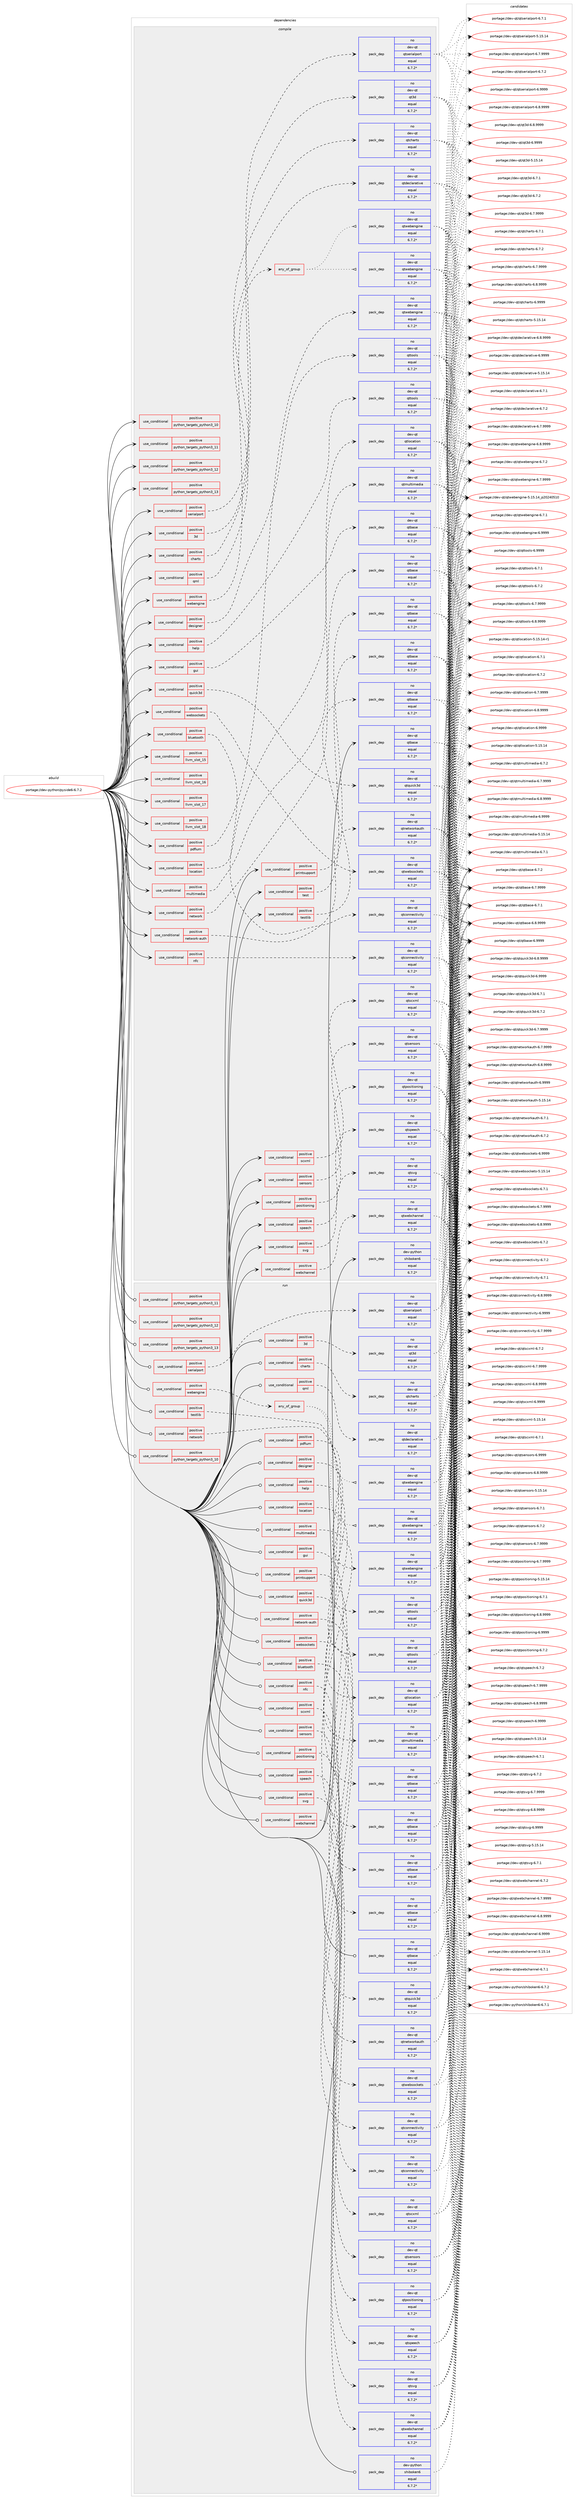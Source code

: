 digraph prolog {

# *************
# Graph options
# *************

newrank=true;
concentrate=true;
compound=true;
graph [rankdir=LR,fontname=Helvetica,fontsize=10,ranksep=1.5];#, ranksep=2.5, nodesep=0.2];
edge  [arrowhead=vee];
node  [fontname=Helvetica,fontsize=10];

# **********
# The ebuild
# **********

subgraph cluster_leftcol {
color=gray;
rank=same;
label=<<i>ebuild</i>>;
id [label="portage://dev-python/pyside6-6.7.2", color=red, width=4, href="../dev-python/pyside6-6.7.2.svg"];
}

# ****************
# The dependencies
# ****************

subgraph cluster_midcol {
color=gray;
label=<<i>dependencies</i>>;
subgraph cluster_compile {
fillcolor="#eeeeee";
style=filled;
label=<<i>compile</i>>;
subgraph cond36471 {
dependency79540 [label=<<TABLE BORDER="0" CELLBORDER="1" CELLSPACING="0" CELLPADDING="4"><TR><TD ROWSPAN="3" CELLPADDING="10">use_conditional</TD></TR><TR><TD>positive</TD></TR><TR><TD>3d</TD></TR></TABLE>>, shape=none, color=red];
subgraph pack41837 {
dependency79541 [label=<<TABLE BORDER="0" CELLBORDER="1" CELLSPACING="0" CELLPADDING="4" WIDTH="220"><TR><TD ROWSPAN="6" CELLPADDING="30">pack_dep</TD></TR><TR><TD WIDTH="110">no</TD></TR><TR><TD>dev-qt</TD></TR><TR><TD>qt3d</TD></TR><TR><TD>equal</TD></TR><TR><TD>6.7.2*</TD></TR></TABLE>>, shape=none, color=blue];
}
dependency79540:e -> dependency79541:w [weight=20,style="dashed",arrowhead="vee"];
}
id:e -> dependency79540:w [weight=20,style="solid",arrowhead="vee"];
subgraph cond36472 {
dependency79542 [label=<<TABLE BORDER="0" CELLBORDER="1" CELLSPACING="0" CELLPADDING="4"><TR><TD ROWSPAN="3" CELLPADDING="10">use_conditional</TD></TR><TR><TD>positive</TD></TR><TR><TD>bluetooth</TD></TR></TABLE>>, shape=none, color=red];
subgraph pack41838 {
dependency79543 [label=<<TABLE BORDER="0" CELLBORDER="1" CELLSPACING="0" CELLPADDING="4" WIDTH="220"><TR><TD ROWSPAN="6" CELLPADDING="30">pack_dep</TD></TR><TR><TD WIDTH="110">no</TD></TR><TR><TD>dev-qt</TD></TR><TR><TD>qtconnectivity</TD></TR><TR><TD>equal</TD></TR><TR><TD>6.7.2*</TD></TR></TABLE>>, shape=none, color=blue];
}
dependency79542:e -> dependency79543:w [weight=20,style="dashed",arrowhead="vee"];
}
id:e -> dependency79542:w [weight=20,style="solid",arrowhead="vee"];
subgraph cond36473 {
dependency79544 [label=<<TABLE BORDER="0" CELLBORDER="1" CELLSPACING="0" CELLPADDING="4"><TR><TD ROWSPAN="3" CELLPADDING="10">use_conditional</TD></TR><TR><TD>positive</TD></TR><TR><TD>charts</TD></TR></TABLE>>, shape=none, color=red];
subgraph pack41839 {
dependency79545 [label=<<TABLE BORDER="0" CELLBORDER="1" CELLSPACING="0" CELLPADDING="4" WIDTH="220"><TR><TD ROWSPAN="6" CELLPADDING="30">pack_dep</TD></TR><TR><TD WIDTH="110">no</TD></TR><TR><TD>dev-qt</TD></TR><TR><TD>qtcharts</TD></TR><TR><TD>equal</TD></TR><TR><TD>6.7.2*</TD></TR></TABLE>>, shape=none, color=blue];
}
dependency79544:e -> dependency79545:w [weight=20,style="dashed",arrowhead="vee"];
}
id:e -> dependency79544:w [weight=20,style="solid",arrowhead="vee"];
subgraph cond36474 {
dependency79546 [label=<<TABLE BORDER="0" CELLBORDER="1" CELLSPACING="0" CELLPADDING="4"><TR><TD ROWSPAN="3" CELLPADDING="10">use_conditional</TD></TR><TR><TD>positive</TD></TR><TR><TD>designer</TD></TR></TABLE>>, shape=none, color=red];
subgraph pack41840 {
dependency79547 [label=<<TABLE BORDER="0" CELLBORDER="1" CELLSPACING="0" CELLPADDING="4" WIDTH="220"><TR><TD ROWSPAN="6" CELLPADDING="30">pack_dep</TD></TR><TR><TD WIDTH="110">no</TD></TR><TR><TD>dev-qt</TD></TR><TR><TD>qttools</TD></TR><TR><TD>equal</TD></TR><TR><TD>6.7.2*</TD></TR></TABLE>>, shape=none, color=blue];
}
dependency79546:e -> dependency79547:w [weight=20,style="dashed",arrowhead="vee"];
}
id:e -> dependency79546:w [weight=20,style="solid",arrowhead="vee"];
subgraph cond36475 {
dependency79548 [label=<<TABLE BORDER="0" CELLBORDER="1" CELLSPACING="0" CELLPADDING="4"><TR><TD ROWSPAN="3" CELLPADDING="10">use_conditional</TD></TR><TR><TD>positive</TD></TR><TR><TD>gui</TD></TR></TABLE>>, shape=none, color=red];
subgraph pack41841 {
dependency79549 [label=<<TABLE BORDER="0" CELLBORDER="1" CELLSPACING="0" CELLPADDING="4" WIDTH="220"><TR><TD ROWSPAN="6" CELLPADDING="30">pack_dep</TD></TR><TR><TD WIDTH="110">no</TD></TR><TR><TD>dev-qt</TD></TR><TR><TD>qtbase</TD></TR><TR><TD>equal</TD></TR><TR><TD>6.7.2*</TD></TR></TABLE>>, shape=none, color=blue];
}
dependency79548:e -> dependency79549:w [weight=20,style="dashed",arrowhead="vee"];
# *** BEGIN UNKNOWN DEPENDENCY TYPE (TODO) ***
# dependency79548 -> package_dependency(portage://dev-python/pyside6-6.7.2,install,no,x11-libs,libxkbcommon,none,[,,],[],[])
# *** END UNKNOWN DEPENDENCY TYPE (TODO) ***

}
id:e -> dependency79548:w [weight=20,style="solid",arrowhead="vee"];
subgraph cond36476 {
dependency79550 [label=<<TABLE BORDER="0" CELLBORDER="1" CELLSPACING="0" CELLPADDING="4"><TR><TD ROWSPAN="3" CELLPADDING="10">use_conditional</TD></TR><TR><TD>positive</TD></TR><TR><TD>help</TD></TR></TABLE>>, shape=none, color=red];
subgraph pack41842 {
dependency79551 [label=<<TABLE BORDER="0" CELLBORDER="1" CELLSPACING="0" CELLPADDING="4" WIDTH="220"><TR><TD ROWSPAN="6" CELLPADDING="30">pack_dep</TD></TR><TR><TD WIDTH="110">no</TD></TR><TR><TD>dev-qt</TD></TR><TR><TD>qttools</TD></TR><TR><TD>equal</TD></TR><TR><TD>6.7.2*</TD></TR></TABLE>>, shape=none, color=blue];
}
dependency79550:e -> dependency79551:w [weight=20,style="dashed",arrowhead="vee"];
}
id:e -> dependency79550:w [weight=20,style="solid",arrowhead="vee"];
subgraph cond36477 {
dependency79552 [label=<<TABLE BORDER="0" CELLBORDER="1" CELLSPACING="0" CELLPADDING="4"><TR><TD ROWSPAN="3" CELLPADDING="10">use_conditional</TD></TR><TR><TD>positive</TD></TR><TR><TD>llvm_slot_15</TD></TR></TABLE>>, shape=none, color=red];
# *** BEGIN UNKNOWN DEPENDENCY TYPE (TODO) ***
# dependency79552 -> package_dependency(portage://dev-python/pyside6-6.7.2,install,no,sys-devel,clang,none,[,,],[slot(15)],[])
# *** END UNKNOWN DEPENDENCY TYPE (TODO) ***

# *** BEGIN UNKNOWN DEPENDENCY TYPE (TODO) ***
# dependency79552 -> package_dependency(portage://dev-python/pyside6-6.7.2,install,no,sys-devel,llvm,none,[,,],[slot(15)],[])
# *** END UNKNOWN DEPENDENCY TYPE (TODO) ***

}
id:e -> dependency79552:w [weight=20,style="solid",arrowhead="vee"];
subgraph cond36478 {
dependency79553 [label=<<TABLE BORDER="0" CELLBORDER="1" CELLSPACING="0" CELLPADDING="4"><TR><TD ROWSPAN="3" CELLPADDING="10">use_conditional</TD></TR><TR><TD>positive</TD></TR><TR><TD>llvm_slot_16</TD></TR></TABLE>>, shape=none, color=red];
# *** BEGIN UNKNOWN DEPENDENCY TYPE (TODO) ***
# dependency79553 -> package_dependency(portage://dev-python/pyside6-6.7.2,install,no,sys-devel,clang,none,[,,],[slot(16)],[])
# *** END UNKNOWN DEPENDENCY TYPE (TODO) ***

# *** BEGIN UNKNOWN DEPENDENCY TYPE (TODO) ***
# dependency79553 -> package_dependency(portage://dev-python/pyside6-6.7.2,install,no,sys-devel,llvm,none,[,,],[slot(16)],[])
# *** END UNKNOWN DEPENDENCY TYPE (TODO) ***

}
id:e -> dependency79553:w [weight=20,style="solid",arrowhead="vee"];
subgraph cond36479 {
dependency79554 [label=<<TABLE BORDER="0" CELLBORDER="1" CELLSPACING="0" CELLPADDING="4"><TR><TD ROWSPAN="3" CELLPADDING="10">use_conditional</TD></TR><TR><TD>positive</TD></TR><TR><TD>llvm_slot_17</TD></TR></TABLE>>, shape=none, color=red];
# *** BEGIN UNKNOWN DEPENDENCY TYPE (TODO) ***
# dependency79554 -> package_dependency(portage://dev-python/pyside6-6.7.2,install,no,sys-devel,clang,none,[,,],[slot(17)],[])
# *** END UNKNOWN DEPENDENCY TYPE (TODO) ***

# *** BEGIN UNKNOWN DEPENDENCY TYPE (TODO) ***
# dependency79554 -> package_dependency(portage://dev-python/pyside6-6.7.2,install,no,sys-devel,llvm,none,[,,],[slot(17)],[])
# *** END UNKNOWN DEPENDENCY TYPE (TODO) ***

}
id:e -> dependency79554:w [weight=20,style="solid",arrowhead="vee"];
subgraph cond36480 {
dependency79555 [label=<<TABLE BORDER="0" CELLBORDER="1" CELLSPACING="0" CELLPADDING="4"><TR><TD ROWSPAN="3" CELLPADDING="10">use_conditional</TD></TR><TR><TD>positive</TD></TR><TR><TD>llvm_slot_18</TD></TR></TABLE>>, shape=none, color=red];
# *** BEGIN UNKNOWN DEPENDENCY TYPE (TODO) ***
# dependency79555 -> package_dependency(portage://dev-python/pyside6-6.7.2,install,no,sys-devel,clang,none,[,,],[slot(18)],[])
# *** END UNKNOWN DEPENDENCY TYPE (TODO) ***

# *** BEGIN UNKNOWN DEPENDENCY TYPE (TODO) ***
# dependency79555 -> package_dependency(portage://dev-python/pyside6-6.7.2,install,no,sys-devel,llvm,none,[,,],[slot(18)],[])
# *** END UNKNOWN DEPENDENCY TYPE (TODO) ***

}
id:e -> dependency79555:w [weight=20,style="solid",arrowhead="vee"];
subgraph cond36481 {
dependency79556 [label=<<TABLE BORDER="0" CELLBORDER="1" CELLSPACING="0" CELLPADDING="4"><TR><TD ROWSPAN="3" CELLPADDING="10">use_conditional</TD></TR><TR><TD>positive</TD></TR><TR><TD>location</TD></TR></TABLE>>, shape=none, color=red];
subgraph pack41843 {
dependency79557 [label=<<TABLE BORDER="0" CELLBORDER="1" CELLSPACING="0" CELLPADDING="4" WIDTH="220"><TR><TD ROWSPAN="6" CELLPADDING="30">pack_dep</TD></TR><TR><TD WIDTH="110">no</TD></TR><TR><TD>dev-qt</TD></TR><TR><TD>qtlocation</TD></TR><TR><TD>equal</TD></TR><TR><TD>6.7.2*</TD></TR></TABLE>>, shape=none, color=blue];
}
dependency79556:e -> dependency79557:w [weight=20,style="dashed",arrowhead="vee"];
}
id:e -> dependency79556:w [weight=20,style="solid",arrowhead="vee"];
subgraph cond36482 {
dependency79558 [label=<<TABLE BORDER="0" CELLBORDER="1" CELLSPACING="0" CELLPADDING="4"><TR><TD ROWSPAN="3" CELLPADDING="10">use_conditional</TD></TR><TR><TD>positive</TD></TR><TR><TD>multimedia</TD></TR></TABLE>>, shape=none, color=red];
subgraph pack41844 {
dependency79559 [label=<<TABLE BORDER="0" CELLBORDER="1" CELLSPACING="0" CELLPADDING="4" WIDTH="220"><TR><TD ROWSPAN="6" CELLPADDING="30">pack_dep</TD></TR><TR><TD WIDTH="110">no</TD></TR><TR><TD>dev-qt</TD></TR><TR><TD>qtmultimedia</TD></TR><TR><TD>equal</TD></TR><TR><TD>6.7.2*</TD></TR></TABLE>>, shape=none, color=blue];
}
dependency79558:e -> dependency79559:w [weight=20,style="dashed",arrowhead="vee"];
}
id:e -> dependency79558:w [weight=20,style="solid",arrowhead="vee"];
subgraph cond36483 {
dependency79560 [label=<<TABLE BORDER="0" CELLBORDER="1" CELLSPACING="0" CELLPADDING="4"><TR><TD ROWSPAN="3" CELLPADDING="10">use_conditional</TD></TR><TR><TD>positive</TD></TR><TR><TD>network</TD></TR></TABLE>>, shape=none, color=red];
subgraph pack41845 {
dependency79561 [label=<<TABLE BORDER="0" CELLBORDER="1" CELLSPACING="0" CELLPADDING="4" WIDTH="220"><TR><TD ROWSPAN="6" CELLPADDING="30">pack_dep</TD></TR><TR><TD WIDTH="110">no</TD></TR><TR><TD>dev-qt</TD></TR><TR><TD>qtbase</TD></TR><TR><TD>equal</TD></TR><TR><TD>6.7.2*</TD></TR></TABLE>>, shape=none, color=blue];
}
dependency79560:e -> dependency79561:w [weight=20,style="dashed",arrowhead="vee"];
}
id:e -> dependency79560:w [weight=20,style="solid",arrowhead="vee"];
subgraph cond36484 {
dependency79562 [label=<<TABLE BORDER="0" CELLBORDER="1" CELLSPACING="0" CELLPADDING="4"><TR><TD ROWSPAN="3" CELLPADDING="10">use_conditional</TD></TR><TR><TD>positive</TD></TR><TR><TD>network-auth</TD></TR></TABLE>>, shape=none, color=red];
subgraph pack41846 {
dependency79563 [label=<<TABLE BORDER="0" CELLBORDER="1" CELLSPACING="0" CELLPADDING="4" WIDTH="220"><TR><TD ROWSPAN="6" CELLPADDING="30">pack_dep</TD></TR><TR><TD WIDTH="110">no</TD></TR><TR><TD>dev-qt</TD></TR><TR><TD>qtnetworkauth</TD></TR><TR><TD>equal</TD></TR><TR><TD>6.7.2*</TD></TR></TABLE>>, shape=none, color=blue];
}
dependency79562:e -> dependency79563:w [weight=20,style="dashed",arrowhead="vee"];
}
id:e -> dependency79562:w [weight=20,style="solid",arrowhead="vee"];
subgraph cond36485 {
dependency79564 [label=<<TABLE BORDER="0" CELLBORDER="1" CELLSPACING="0" CELLPADDING="4"><TR><TD ROWSPAN="3" CELLPADDING="10">use_conditional</TD></TR><TR><TD>positive</TD></TR><TR><TD>nfc</TD></TR></TABLE>>, shape=none, color=red];
subgraph pack41847 {
dependency79565 [label=<<TABLE BORDER="0" CELLBORDER="1" CELLSPACING="0" CELLPADDING="4" WIDTH="220"><TR><TD ROWSPAN="6" CELLPADDING="30">pack_dep</TD></TR><TR><TD WIDTH="110">no</TD></TR><TR><TD>dev-qt</TD></TR><TR><TD>qtconnectivity</TD></TR><TR><TD>equal</TD></TR><TR><TD>6.7.2*</TD></TR></TABLE>>, shape=none, color=blue];
}
dependency79564:e -> dependency79565:w [weight=20,style="dashed",arrowhead="vee"];
}
id:e -> dependency79564:w [weight=20,style="solid",arrowhead="vee"];
subgraph cond36486 {
dependency79566 [label=<<TABLE BORDER="0" CELLBORDER="1" CELLSPACING="0" CELLPADDING="4"><TR><TD ROWSPAN="3" CELLPADDING="10">use_conditional</TD></TR><TR><TD>positive</TD></TR><TR><TD>pdfium</TD></TR></TABLE>>, shape=none, color=red];
subgraph pack41848 {
dependency79567 [label=<<TABLE BORDER="0" CELLBORDER="1" CELLSPACING="0" CELLPADDING="4" WIDTH="220"><TR><TD ROWSPAN="6" CELLPADDING="30">pack_dep</TD></TR><TR><TD WIDTH="110">no</TD></TR><TR><TD>dev-qt</TD></TR><TR><TD>qtwebengine</TD></TR><TR><TD>equal</TD></TR><TR><TD>6.7.2*</TD></TR></TABLE>>, shape=none, color=blue];
}
dependency79566:e -> dependency79567:w [weight=20,style="dashed",arrowhead="vee"];
}
id:e -> dependency79566:w [weight=20,style="solid",arrowhead="vee"];
subgraph cond36487 {
dependency79568 [label=<<TABLE BORDER="0" CELLBORDER="1" CELLSPACING="0" CELLPADDING="4"><TR><TD ROWSPAN="3" CELLPADDING="10">use_conditional</TD></TR><TR><TD>positive</TD></TR><TR><TD>positioning</TD></TR></TABLE>>, shape=none, color=red];
subgraph pack41849 {
dependency79569 [label=<<TABLE BORDER="0" CELLBORDER="1" CELLSPACING="0" CELLPADDING="4" WIDTH="220"><TR><TD ROWSPAN="6" CELLPADDING="30">pack_dep</TD></TR><TR><TD WIDTH="110">no</TD></TR><TR><TD>dev-qt</TD></TR><TR><TD>qtpositioning</TD></TR><TR><TD>equal</TD></TR><TR><TD>6.7.2*</TD></TR></TABLE>>, shape=none, color=blue];
}
dependency79568:e -> dependency79569:w [weight=20,style="dashed",arrowhead="vee"];
}
id:e -> dependency79568:w [weight=20,style="solid",arrowhead="vee"];
subgraph cond36488 {
dependency79570 [label=<<TABLE BORDER="0" CELLBORDER="1" CELLSPACING="0" CELLPADDING="4"><TR><TD ROWSPAN="3" CELLPADDING="10">use_conditional</TD></TR><TR><TD>positive</TD></TR><TR><TD>printsupport</TD></TR></TABLE>>, shape=none, color=red];
subgraph pack41850 {
dependency79571 [label=<<TABLE BORDER="0" CELLBORDER="1" CELLSPACING="0" CELLPADDING="4" WIDTH="220"><TR><TD ROWSPAN="6" CELLPADDING="30">pack_dep</TD></TR><TR><TD WIDTH="110">no</TD></TR><TR><TD>dev-qt</TD></TR><TR><TD>qtbase</TD></TR><TR><TD>equal</TD></TR><TR><TD>6.7.2*</TD></TR></TABLE>>, shape=none, color=blue];
}
dependency79570:e -> dependency79571:w [weight=20,style="dashed",arrowhead="vee"];
}
id:e -> dependency79570:w [weight=20,style="solid",arrowhead="vee"];
subgraph cond36489 {
dependency79572 [label=<<TABLE BORDER="0" CELLBORDER="1" CELLSPACING="0" CELLPADDING="4"><TR><TD ROWSPAN="3" CELLPADDING="10">use_conditional</TD></TR><TR><TD>positive</TD></TR><TR><TD>python_targets_python3_10</TD></TR></TABLE>>, shape=none, color=red];
# *** BEGIN UNKNOWN DEPENDENCY TYPE (TODO) ***
# dependency79572 -> package_dependency(portage://dev-python/pyside6-6.7.2,install,no,dev-lang,python,none,[,,],[slot(3.10)],[])
# *** END UNKNOWN DEPENDENCY TYPE (TODO) ***

}
id:e -> dependency79572:w [weight=20,style="solid",arrowhead="vee"];
subgraph cond36490 {
dependency79573 [label=<<TABLE BORDER="0" CELLBORDER="1" CELLSPACING="0" CELLPADDING="4"><TR><TD ROWSPAN="3" CELLPADDING="10">use_conditional</TD></TR><TR><TD>positive</TD></TR><TR><TD>python_targets_python3_11</TD></TR></TABLE>>, shape=none, color=red];
# *** BEGIN UNKNOWN DEPENDENCY TYPE (TODO) ***
# dependency79573 -> package_dependency(portage://dev-python/pyside6-6.7.2,install,no,dev-lang,python,none,[,,],[slot(3.11)],[])
# *** END UNKNOWN DEPENDENCY TYPE (TODO) ***

}
id:e -> dependency79573:w [weight=20,style="solid",arrowhead="vee"];
subgraph cond36491 {
dependency79574 [label=<<TABLE BORDER="0" CELLBORDER="1" CELLSPACING="0" CELLPADDING="4"><TR><TD ROWSPAN="3" CELLPADDING="10">use_conditional</TD></TR><TR><TD>positive</TD></TR><TR><TD>python_targets_python3_12</TD></TR></TABLE>>, shape=none, color=red];
# *** BEGIN UNKNOWN DEPENDENCY TYPE (TODO) ***
# dependency79574 -> package_dependency(portage://dev-python/pyside6-6.7.2,install,no,dev-lang,python,none,[,,],[slot(3.12)],[])
# *** END UNKNOWN DEPENDENCY TYPE (TODO) ***

}
id:e -> dependency79574:w [weight=20,style="solid",arrowhead="vee"];
subgraph cond36492 {
dependency79575 [label=<<TABLE BORDER="0" CELLBORDER="1" CELLSPACING="0" CELLPADDING="4"><TR><TD ROWSPAN="3" CELLPADDING="10">use_conditional</TD></TR><TR><TD>positive</TD></TR><TR><TD>python_targets_python3_13</TD></TR></TABLE>>, shape=none, color=red];
# *** BEGIN UNKNOWN DEPENDENCY TYPE (TODO) ***
# dependency79575 -> package_dependency(portage://dev-python/pyside6-6.7.2,install,no,dev-lang,python,none,[,,],[slot(3.13)],[])
# *** END UNKNOWN DEPENDENCY TYPE (TODO) ***

}
id:e -> dependency79575:w [weight=20,style="solid",arrowhead="vee"];
subgraph cond36493 {
dependency79576 [label=<<TABLE BORDER="0" CELLBORDER="1" CELLSPACING="0" CELLPADDING="4"><TR><TD ROWSPAN="3" CELLPADDING="10">use_conditional</TD></TR><TR><TD>positive</TD></TR><TR><TD>qml</TD></TR></TABLE>>, shape=none, color=red];
subgraph pack41851 {
dependency79577 [label=<<TABLE BORDER="0" CELLBORDER="1" CELLSPACING="0" CELLPADDING="4" WIDTH="220"><TR><TD ROWSPAN="6" CELLPADDING="30">pack_dep</TD></TR><TR><TD WIDTH="110">no</TD></TR><TR><TD>dev-qt</TD></TR><TR><TD>qtdeclarative</TD></TR><TR><TD>equal</TD></TR><TR><TD>6.7.2*</TD></TR></TABLE>>, shape=none, color=blue];
}
dependency79576:e -> dependency79577:w [weight=20,style="dashed",arrowhead="vee"];
}
id:e -> dependency79576:w [weight=20,style="solid",arrowhead="vee"];
subgraph cond36494 {
dependency79578 [label=<<TABLE BORDER="0" CELLBORDER="1" CELLSPACING="0" CELLPADDING="4"><TR><TD ROWSPAN="3" CELLPADDING="10">use_conditional</TD></TR><TR><TD>positive</TD></TR><TR><TD>quick3d</TD></TR></TABLE>>, shape=none, color=red];
subgraph pack41852 {
dependency79579 [label=<<TABLE BORDER="0" CELLBORDER="1" CELLSPACING="0" CELLPADDING="4" WIDTH="220"><TR><TD ROWSPAN="6" CELLPADDING="30">pack_dep</TD></TR><TR><TD WIDTH="110">no</TD></TR><TR><TD>dev-qt</TD></TR><TR><TD>qtquick3d</TD></TR><TR><TD>equal</TD></TR><TR><TD>6.7.2*</TD></TR></TABLE>>, shape=none, color=blue];
}
dependency79578:e -> dependency79579:w [weight=20,style="dashed",arrowhead="vee"];
}
id:e -> dependency79578:w [weight=20,style="solid",arrowhead="vee"];
subgraph cond36495 {
dependency79580 [label=<<TABLE BORDER="0" CELLBORDER="1" CELLSPACING="0" CELLPADDING="4"><TR><TD ROWSPAN="3" CELLPADDING="10">use_conditional</TD></TR><TR><TD>positive</TD></TR><TR><TD>scxml</TD></TR></TABLE>>, shape=none, color=red];
subgraph pack41853 {
dependency79581 [label=<<TABLE BORDER="0" CELLBORDER="1" CELLSPACING="0" CELLPADDING="4" WIDTH="220"><TR><TD ROWSPAN="6" CELLPADDING="30">pack_dep</TD></TR><TR><TD WIDTH="110">no</TD></TR><TR><TD>dev-qt</TD></TR><TR><TD>qtscxml</TD></TR><TR><TD>equal</TD></TR><TR><TD>6.7.2*</TD></TR></TABLE>>, shape=none, color=blue];
}
dependency79580:e -> dependency79581:w [weight=20,style="dashed",arrowhead="vee"];
}
id:e -> dependency79580:w [weight=20,style="solid",arrowhead="vee"];
subgraph cond36496 {
dependency79582 [label=<<TABLE BORDER="0" CELLBORDER="1" CELLSPACING="0" CELLPADDING="4"><TR><TD ROWSPAN="3" CELLPADDING="10">use_conditional</TD></TR><TR><TD>positive</TD></TR><TR><TD>sensors</TD></TR></TABLE>>, shape=none, color=red];
subgraph pack41854 {
dependency79583 [label=<<TABLE BORDER="0" CELLBORDER="1" CELLSPACING="0" CELLPADDING="4" WIDTH="220"><TR><TD ROWSPAN="6" CELLPADDING="30">pack_dep</TD></TR><TR><TD WIDTH="110">no</TD></TR><TR><TD>dev-qt</TD></TR><TR><TD>qtsensors</TD></TR><TR><TD>equal</TD></TR><TR><TD>6.7.2*</TD></TR></TABLE>>, shape=none, color=blue];
}
dependency79582:e -> dependency79583:w [weight=20,style="dashed",arrowhead="vee"];
}
id:e -> dependency79582:w [weight=20,style="solid",arrowhead="vee"];
subgraph cond36497 {
dependency79584 [label=<<TABLE BORDER="0" CELLBORDER="1" CELLSPACING="0" CELLPADDING="4"><TR><TD ROWSPAN="3" CELLPADDING="10">use_conditional</TD></TR><TR><TD>positive</TD></TR><TR><TD>serialport</TD></TR></TABLE>>, shape=none, color=red];
subgraph pack41855 {
dependency79585 [label=<<TABLE BORDER="0" CELLBORDER="1" CELLSPACING="0" CELLPADDING="4" WIDTH="220"><TR><TD ROWSPAN="6" CELLPADDING="30">pack_dep</TD></TR><TR><TD WIDTH="110">no</TD></TR><TR><TD>dev-qt</TD></TR><TR><TD>qtserialport</TD></TR><TR><TD>equal</TD></TR><TR><TD>6.7.2*</TD></TR></TABLE>>, shape=none, color=blue];
}
dependency79584:e -> dependency79585:w [weight=20,style="dashed",arrowhead="vee"];
}
id:e -> dependency79584:w [weight=20,style="solid",arrowhead="vee"];
subgraph cond36498 {
dependency79586 [label=<<TABLE BORDER="0" CELLBORDER="1" CELLSPACING="0" CELLPADDING="4"><TR><TD ROWSPAN="3" CELLPADDING="10">use_conditional</TD></TR><TR><TD>positive</TD></TR><TR><TD>speech</TD></TR></TABLE>>, shape=none, color=red];
subgraph pack41856 {
dependency79587 [label=<<TABLE BORDER="0" CELLBORDER="1" CELLSPACING="0" CELLPADDING="4" WIDTH="220"><TR><TD ROWSPAN="6" CELLPADDING="30">pack_dep</TD></TR><TR><TD WIDTH="110">no</TD></TR><TR><TD>dev-qt</TD></TR><TR><TD>qtspeech</TD></TR><TR><TD>equal</TD></TR><TR><TD>6.7.2*</TD></TR></TABLE>>, shape=none, color=blue];
}
dependency79586:e -> dependency79587:w [weight=20,style="dashed",arrowhead="vee"];
}
id:e -> dependency79586:w [weight=20,style="solid",arrowhead="vee"];
subgraph cond36499 {
dependency79588 [label=<<TABLE BORDER="0" CELLBORDER="1" CELLSPACING="0" CELLPADDING="4"><TR><TD ROWSPAN="3" CELLPADDING="10">use_conditional</TD></TR><TR><TD>positive</TD></TR><TR><TD>svg</TD></TR></TABLE>>, shape=none, color=red];
subgraph pack41857 {
dependency79589 [label=<<TABLE BORDER="0" CELLBORDER="1" CELLSPACING="0" CELLPADDING="4" WIDTH="220"><TR><TD ROWSPAN="6" CELLPADDING="30">pack_dep</TD></TR><TR><TD WIDTH="110">no</TD></TR><TR><TD>dev-qt</TD></TR><TR><TD>qtsvg</TD></TR><TR><TD>equal</TD></TR><TR><TD>6.7.2*</TD></TR></TABLE>>, shape=none, color=blue];
}
dependency79588:e -> dependency79589:w [weight=20,style="dashed",arrowhead="vee"];
}
id:e -> dependency79588:w [weight=20,style="solid",arrowhead="vee"];
subgraph cond36500 {
dependency79590 [label=<<TABLE BORDER="0" CELLBORDER="1" CELLSPACING="0" CELLPADDING="4"><TR><TD ROWSPAN="3" CELLPADDING="10">use_conditional</TD></TR><TR><TD>positive</TD></TR><TR><TD>test</TD></TR></TABLE>>, shape=none, color=red];
subgraph pack41858 {
dependency79591 [label=<<TABLE BORDER="0" CELLBORDER="1" CELLSPACING="0" CELLPADDING="4" WIDTH="220"><TR><TD ROWSPAN="6" CELLPADDING="30">pack_dep</TD></TR><TR><TD WIDTH="110">no</TD></TR><TR><TD>dev-qt</TD></TR><TR><TD>qtbase</TD></TR><TR><TD>equal</TD></TR><TR><TD>6.7.2*</TD></TR></TABLE>>, shape=none, color=blue];
}
dependency79590:e -> dependency79591:w [weight=20,style="dashed",arrowhead="vee"];
}
id:e -> dependency79590:w [weight=20,style="solid",arrowhead="vee"];
subgraph cond36501 {
dependency79592 [label=<<TABLE BORDER="0" CELLBORDER="1" CELLSPACING="0" CELLPADDING="4"><TR><TD ROWSPAN="3" CELLPADDING="10">use_conditional</TD></TR><TR><TD>positive</TD></TR><TR><TD>testlib</TD></TR></TABLE>>, shape=none, color=red];
subgraph pack41859 {
dependency79593 [label=<<TABLE BORDER="0" CELLBORDER="1" CELLSPACING="0" CELLPADDING="4" WIDTH="220"><TR><TD ROWSPAN="6" CELLPADDING="30">pack_dep</TD></TR><TR><TD WIDTH="110">no</TD></TR><TR><TD>dev-qt</TD></TR><TR><TD>qtbase</TD></TR><TR><TD>equal</TD></TR><TR><TD>6.7.2*</TD></TR></TABLE>>, shape=none, color=blue];
}
dependency79592:e -> dependency79593:w [weight=20,style="dashed",arrowhead="vee"];
}
id:e -> dependency79592:w [weight=20,style="solid",arrowhead="vee"];
subgraph cond36502 {
dependency79594 [label=<<TABLE BORDER="0" CELLBORDER="1" CELLSPACING="0" CELLPADDING="4"><TR><TD ROWSPAN="3" CELLPADDING="10">use_conditional</TD></TR><TR><TD>positive</TD></TR><TR><TD>webchannel</TD></TR></TABLE>>, shape=none, color=red];
subgraph pack41860 {
dependency79595 [label=<<TABLE BORDER="0" CELLBORDER="1" CELLSPACING="0" CELLPADDING="4" WIDTH="220"><TR><TD ROWSPAN="6" CELLPADDING="30">pack_dep</TD></TR><TR><TD WIDTH="110">no</TD></TR><TR><TD>dev-qt</TD></TR><TR><TD>qtwebchannel</TD></TR><TR><TD>equal</TD></TR><TR><TD>6.7.2*</TD></TR></TABLE>>, shape=none, color=blue];
}
dependency79594:e -> dependency79595:w [weight=20,style="dashed",arrowhead="vee"];
}
id:e -> dependency79594:w [weight=20,style="solid",arrowhead="vee"];
subgraph cond36503 {
dependency79596 [label=<<TABLE BORDER="0" CELLBORDER="1" CELLSPACING="0" CELLPADDING="4"><TR><TD ROWSPAN="3" CELLPADDING="10">use_conditional</TD></TR><TR><TD>positive</TD></TR><TR><TD>webengine</TD></TR></TABLE>>, shape=none, color=red];
subgraph any1090 {
dependency79597 [label=<<TABLE BORDER="0" CELLBORDER="1" CELLSPACING="0" CELLPADDING="4"><TR><TD CELLPADDING="10">any_of_group</TD></TR></TABLE>>, shape=none, color=red];subgraph pack41861 {
dependency79598 [label=<<TABLE BORDER="0" CELLBORDER="1" CELLSPACING="0" CELLPADDING="4" WIDTH="220"><TR><TD ROWSPAN="6" CELLPADDING="30">pack_dep</TD></TR><TR><TD WIDTH="110">no</TD></TR><TR><TD>dev-qt</TD></TR><TR><TD>qtwebengine</TD></TR><TR><TD>equal</TD></TR><TR><TD>6.7.2*</TD></TR></TABLE>>, shape=none, color=blue];
}
dependency79597:e -> dependency79598:w [weight=20,style="dotted",arrowhead="oinv"];
subgraph pack41862 {
dependency79599 [label=<<TABLE BORDER="0" CELLBORDER="1" CELLSPACING="0" CELLPADDING="4" WIDTH="220"><TR><TD ROWSPAN="6" CELLPADDING="30">pack_dep</TD></TR><TR><TD WIDTH="110">no</TD></TR><TR><TD>dev-qt</TD></TR><TR><TD>qtwebengine</TD></TR><TR><TD>equal</TD></TR><TR><TD>6.7.2*</TD></TR></TABLE>>, shape=none, color=blue];
}
dependency79597:e -> dependency79599:w [weight=20,style="dotted",arrowhead="oinv"];
}
dependency79596:e -> dependency79597:w [weight=20,style="dashed",arrowhead="vee"];
}
id:e -> dependency79596:w [weight=20,style="solid",arrowhead="vee"];
subgraph cond36504 {
dependency79600 [label=<<TABLE BORDER="0" CELLBORDER="1" CELLSPACING="0" CELLPADDING="4"><TR><TD ROWSPAN="3" CELLPADDING="10">use_conditional</TD></TR><TR><TD>positive</TD></TR><TR><TD>websockets</TD></TR></TABLE>>, shape=none, color=red];
subgraph pack41863 {
dependency79601 [label=<<TABLE BORDER="0" CELLBORDER="1" CELLSPACING="0" CELLPADDING="4" WIDTH="220"><TR><TD ROWSPAN="6" CELLPADDING="30">pack_dep</TD></TR><TR><TD WIDTH="110">no</TD></TR><TR><TD>dev-qt</TD></TR><TR><TD>qtwebsockets</TD></TR><TR><TD>equal</TD></TR><TR><TD>6.7.2*</TD></TR></TABLE>>, shape=none, color=blue];
}
dependency79600:e -> dependency79601:w [weight=20,style="dashed",arrowhead="vee"];
}
id:e -> dependency79600:w [weight=20,style="solid",arrowhead="vee"];
subgraph pack41864 {
dependency79602 [label=<<TABLE BORDER="0" CELLBORDER="1" CELLSPACING="0" CELLPADDING="4" WIDTH="220"><TR><TD ROWSPAN="6" CELLPADDING="30">pack_dep</TD></TR><TR><TD WIDTH="110">no</TD></TR><TR><TD>dev-python</TD></TR><TR><TD>shiboken6</TD></TR><TR><TD>equal</TD></TR><TR><TD>6.7.2*</TD></TR></TABLE>>, shape=none, color=blue];
}
id:e -> dependency79602:w [weight=20,style="solid",arrowhead="vee"];
subgraph pack41865 {
dependency79603 [label=<<TABLE BORDER="0" CELLBORDER="1" CELLSPACING="0" CELLPADDING="4" WIDTH="220"><TR><TD ROWSPAN="6" CELLPADDING="30">pack_dep</TD></TR><TR><TD WIDTH="110">no</TD></TR><TR><TD>dev-qt</TD></TR><TR><TD>qtbase</TD></TR><TR><TD>equal</TD></TR><TR><TD>6.7.2*</TD></TR></TABLE>>, shape=none, color=blue];
}
id:e -> dependency79603:w [weight=20,style="solid",arrowhead="vee"];
# *** BEGIN UNKNOWN DEPENDENCY TYPE (TODO) ***
# id -> package_dependency(portage://dev-python/pyside6-6.7.2,install,weak,dev-python,pyside6,none,[,,],[slot(0)],[])
# *** END UNKNOWN DEPENDENCY TYPE (TODO) ***

}
subgraph cluster_compileandrun {
fillcolor="#eeeeee";
style=filled;
label=<<i>compile and run</i>>;
}
subgraph cluster_run {
fillcolor="#eeeeee";
style=filled;
label=<<i>run</i>>;
subgraph cond36505 {
dependency79604 [label=<<TABLE BORDER="0" CELLBORDER="1" CELLSPACING="0" CELLPADDING="4"><TR><TD ROWSPAN="3" CELLPADDING="10">use_conditional</TD></TR><TR><TD>positive</TD></TR><TR><TD>3d</TD></TR></TABLE>>, shape=none, color=red];
subgraph pack41866 {
dependency79605 [label=<<TABLE BORDER="0" CELLBORDER="1" CELLSPACING="0" CELLPADDING="4" WIDTH="220"><TR><TD ROWSPAN="6" CELLPADDING="30">pack_dep</TD></TR><TR><TD WIDTH="110">no</TD></TR><TR><TD>dev-qt</TD></TR><TR><TD>qt3d</TD></TR><TR><TD>equal</TD></TR><TR><TD>6.7.2*</TD></TR></TABLE>>, shape=none, color=blue];
}
dependency79604:e -> dependency79605:w [weight=20,style="dashed",arrowhead="vee"];
}
id:e -> dependency79604:w [weight=20,style="solid",arrowhead="odot"];
subgraph cond36506 {
dependency79606 [label=<<TABLE BORDER="0" CELLBORDER="1" CELLSPACING="0" CELLPADDING="4"><TR><TD ROWSPAN="3" CELLPADDING="10">use_conditional</TD></TR><TR><TD>positive</TD></TR><TR><TD>bluetooth</TD></TR></TABLE>>, shape=none, color=red];
subgraph pack41867 {
dependency79607 [label=<<TABLE BORDER="0" CELLBORDER="1" CELLSPACING="0" CELLPADDING="4" WIDTH="220"><TR><TD ROWSPAN="6" CELLPADDING="30">pack_dep</TD></TR><TR><TD WIDTH="110">no</TD></TR><TR><TD>dev-qt</TD></TR><TR><TD>qtconnectivity</TD></TR><TR><TD>equal</TD></TR><TR><TD>6.7.2*</TD></TR></TABLE>>, shape=none, color=blue];
}
dependency79606:e -> dependency79607:w [weight=20,style="dashed",arrowhead="vee"];
}
id:e -> dependency79606:w [weight=20,style="solid",arrowhead="odot"];
subgraph cond36507 {
dependency79608 [label=<<TABLE BORDER="0" CELLBORDER="1" CELLSPACING="0" CELLPADDING="4"><TR><TD ROWSPAN="3" CELLPADDING="10">use_conditional</TD></TR><TR><TD>positive</TD></TR><TR><TD>charts</TD></TR></TABLE>>, shape=none, color=red];
subgraph pack41868 {
dependency79609 [label=<<TABLE BORDER="0" CELLBORDER="1" CELLSPACING="0" CELLPADDING="4" WIDTH="220"><TR><TD ROWSPAN="6" CELLPADDING="30">pack_dep</TD></TR><TR><TD WIDTH="110">no</TD></TR><TR><TD>dev-qt</TD></TR><TR><TD>qtcharts</TD></TR><TR><TD>equal</TD></TR><TR><TD>6.7.2*</TD></TR></TABLE>>, shape=none, color=blue];
}
dependency79608:e -> dependency79609:w [weight=20,style="dashed",arrowhead="vee"];
}
id:e -> dependency79608:w [weight=20,style="solid",arrowhead="odot"];
subgraph cond36508 {
dependency79610 [label=<<TABLE BORDER="0" CELLBORDER="1" CELLSPACING="0" CELLPADDING="4"><TR><TD ROWSPAN="3" CELLPADDING="10">use_conditional</TD></TR><TR><TD>positive</TD></TR><TR><TD>designer</TD></TR></TABLE>>, shape=none, color=red];
subgraph pack41869 {
dependency79611 [label=<<TABLE BORDER="0" CELLBORDER="1" CELLSPACING="0" CELLPADDING="4" WIDTH="220"><TR><TD ROWSPAN="6" CELLPADDING="30">pack_dep</TD></TR><TR><TD WIDTH="110">no</TD></TR><TR><TD>dev-qt</TD></TR><TR><TD>qttools</TD></TR><TR><TD>equal</TD></TR><TR><TD>6.7.2*</TD></TR></TABLE>>, shape=none, color=blue];
}
dependency79610:e -> dependency79611:w [weight=20,style="dashed",arrowhead="vee"];
}
id:e -> dependency79610:w [weight=20,style="solid",arrowhead="odot"];
subgraph cond36509 {
dependency79612 [label=<<TABLE BORDER="0" CELLBORDER="1" CELLSPACING="0" CELLPADDING="4"><TR><TD ROWSPAN="3" CELLPADDING="10">use_conditional</TD></TR><TR><TD>positive</TD></TR><TR><TD>gui</TD></TR></TABLE>>, shape=none, color=red];
subgraph pack41870 {
dependency79613 [label=<<TABLE BORDER="0" CELLBORDER="1" CELLSPACING="0" CELLPADDING="4" WIDTH="220"><TR><TD ROWSPAN="6" CELLPADDING="30">pack_dep</TD></TR><TR><TD WIDTH="110">no</TD></TR><TR><TD>dev-qt</TD></TR><TR><TD>qtbase</TD></TR><TR><TD>equal</TD></TR><TR><TD>6.7.2*</TD></TR></TABLE>>, shape=none, color=blue];
}
dependency79612:e -> dependency79613:w [weight=20,style="dashed",arrowhead="vee"];
# *** BEGIN UNKNOWN DEPENDENCY TYPE (TODO) ***
# dependency79612 -> package_dependency(portage://dev-python/pyside6-6.7.2,run,no,x11-libs,libxkbcommon,none,[,,],[],[])
# *** END UNKNOWN DEPENDENCY TYPE (TODO) ***

}
id:e -> dependency79612:w [weight=20,style="solid",arrowhead="odot"];
subgraph cond36510 {
dependency79614 [label=<<TABLE BORDER="0" CELLBORDER="1" CELLSPACING="0" CELLPADDING="4"><TR><TD ROWSPAN="3" CELLPADDING="10">use_conditional</TD></TR><TR><TD>positive</TD></TR><TR><TD>help</TD></TR></TABLE>>, shape=none, color=red];
subgraph pack41871 {
dependency79615 [label=<<TABLE BORDER="0" CELLBORDER="1" CELLSPACING="0" CELLPADDING="4" WIDTH="220"><TR><TD ROWSPAN="6" CELLPADDING="30">pack_dep</TD></TR><TR><TD WIDTH="110">no</TD></TR><TR><TD>dev-qt</TD></TR><TR><TD>qttools</TD></TR><TR><TD>equal</TD></TR><TR><TD>6.7.2*</TD></TR></TABLE>>, shape=none, color=blue];
}
dependency79614:e -> dependency79615:w [weight=20,style="dashed",arrowhead="vee"];
}
id:e -> dependency79614:w [weight=20,style="solid",arrowhead="odot"];
subgraph cond36511 {
dependency79616 [label=<<TABLE BORDER="0" CELLBORDER="1" CELLSPACING="0" CELLPADDING="4"><TR><TD ROWSPAN="3" CELLPADDING="10">use_conditional</TD></TR><TR><TD>positive</TD></TR><TR><TD>location</TD></TR></TABLE>>, shape=none, color=red];
subgraph pack41872 {
dependency79617 [label=<<TABLE BORDER="0" CELLBORDER="1" CELLSPACING="0" CELLPADDING="4" WIDTH="220"><TR><TD ROWSPAN="6" CELLPADDING="30">pack_dep</TD></TR><TR><TD WIDTH="110">no</TD></TR><TR><TD>dev-qt</TD></TR><TR><TD>qtlocation</TD></TR><TR><TD>equal</TD></TR><TR><TD>6.7.2*</TD></TR></TABLE>>, shape=none, color=blue];
}
dependency79616:e -> dependency79617:w [weight=20,style="dashed",arrowhead="vee"];
}
id:e -> dependency79616:w [weight=20,style="solid",arrowhead="odot"];
subgraph cond36512 {
dependency79618 [label=<<TABLE BORDER="0" CELLBORDER="1" CELLSPACING="0" CELLPADDING="4"><TR><TD ROWSPAN="3" CELLPADDING="10">use_conditional</TD></TR><TR><TD>positive</TD></TR><TR><TD>multimedia</TD></TR></TABLE>>, shape=none, color=red];
subgraph pack41873 {
dependency79619 [label=<<TABLE BORDER="0" CELLBORDER="1" CELLSPACING="0" CELLPADDING="4" WIDTH="220"><TR><TD ROWSPAN="6" CELLPADDING="30">pack_dep</TD></TR><TR><TD WIDTH="110">no</TD></TR><TR><TD>dev-qt</TD></TR><TR><TD>qtmultimedia</TD></TR><TR><TD>equal</TD></TR><TR><TD>6.7.2*</TD></TR></TABLE>>, shape=none, color=blue];
}
dependency79618:e -> dependency79619:w [weight=20,style="dashed",arrowhead="vee"];
}
id:e -> dependency79618:w [weight=20,style="solid",arrowhead="odot"];
subgraph cond36513 {
dependency79620 [label=<<TABLE BORDER="0" CELLBORDER="1" CELLSPACING="0" CELLPADDING="4"><TR><TD ROWSPAN="3" CELLPADDING="10">use_conditional</TD></TR><TR><TD>positive</TD></TR><TR><TD>network</TD></TR></TABLE>>, shape=none, color=red];
subgraph pack41874 {
dependency79621 [label=<<TABLE BORDER="0" CELLBORDER="1" CELLSPACING="0" CELLPADDING="4" WIDTH="220"><TR><TD ROWSPAN="6" CELLPADDING="30">pack_dep</TD></TR><TR><TD WIDTH="110">no</TD></TR><TR><TD>dev-qt</TD></TR><TR><TD>qtbase</TD></TR><TR><TD>equal</TD></TR><TR><TD>6.7.2*</TD></TR></TABLE>>, shape=none, color=blue];
}
dependency79620:e -> dependency79621:w [weight=20,style="dashed",arrowhead="vee"];
}
id:e -> dependency79620:w [weight=20,style="solid",arrowhead="odot"];
subgraph cond36514 {
dependency79622 [label=<<TABLE BORDER="0" CELLBORDER="1" CELLSPACING="0" CELLPADDING="4"><TR><TD ROWSPAN="3" CELLPADDING="10">use_conditional</TD></TR><TR><TD>positive</TD></TR><TR><TD>network-auth</TD></TR></TABLE>>, shape=none, color=red];
subgraph pack41875 {
dependency79623 [label=<<TABLE BORDER="0" CELLBORDER="1" CELLSPACING="0" CELLPADDING="4" WIDTH="220"><TR><TD ROWSPAN="6" CELLPADDING="30">pack_dep</TD></TR><TR><TD WIDTH="110">no</TD></TR><TR><TD>dev-qt</TD></TR><TR><TD>qtnetworkauth</TD></TR><TR><TD>equal</TD></TR><TR><TD>6.7.2*</TD></TR></TABLE>>, shape=none, color=blue];
}
dependency79622:e -> dependency79623:w [weight=20,style="dashed",arrowhead="vee"];
}
id:e -> dependency79622:w [weight=20,style="solid",arrowhead="odot"];
subgraph cond36515 {
dependency79624 [label=<<TABLE BORDER="0" CELLBORDER="1" CELLSPACING="0" CELLPADDING="4"><TR><TD ROWSPAN="3" CELLPADDING="10">use_conditional</TD></TR><TR><TD>positive</TD></TR><TR><TD>nfc</TD></TR></TABLE>>, shape=none, color=red];
subgraph pack41876 {
dependency79625 [label=<<TABLE BORDER="0" CELLBORDER="1" CELLSPACING="0" CELLPADDING="4" WIDTH="220"><TR><TD ROWSPAN="6" CELLPADDING="30">pack_dep</TD></TR><TR><TD WIDTH="110">no</TD></TR><TR><TD>dev-qt</TD></TR><TR><TD>qtconnectivity</TD></TR><TR><TD>equal</TD></TR><TR><TD>6.7.2*</TD></TR></TABLE>>, shape=none, color=blue];
}
dependency79624:e -> dependency79625:w [weight=20,style="dashed",arrowhead="vee"];
}
id:e -> dependency79624:w [weight=20,style="solid",arrowhead="odot"];
subgraph cond36516 {
dependency79626 [label=<<TABLE BORDER="0" CELLBORDER="1" CELLSPACING="0" CELLPADDING="4"><TR><TD ROWSPAN="3" CELLPADDING="10">use_conditional</TD></TR><TR><TD>positive</TD></TR><TR><TD>pdfium</TD></TR></TABLE>>, shape=none, color=red];
subgraph pack41877 {
dependency79627 [label=<<TABLE BORDER="0" CELLBORDER="1" CELLSPACING="0" CELLPADDING="4" WIDTH="220"><TR><TD ROWSPAN="6" CELLPADDING="30">pack_dep</TD></TR><TR><TD WIDTH="110">no</TD></TR><TR><TD>dev-qt</TD></TR><TR><TD>qtwebengine</TD></TR><TR><TD>equal</TD></TR><TR><TD>6.7.2*</TD></TR></TABLE>>, shape=none, color=blue];
}
dependency79626:e -> dependency79627:w [weight=20,style="dashed",arrowhead="vee"];
}
id:e -> dependency79626:w [weight=20,style="solid",arrowhead="odot"];
subgraph cond36517 {
dependency79628 [label=<<TABLE BORDER="0" CELLBORDER="1" CELLSPACING="0" CELLPADDING="4"><TR><TD ROWSPAN="3" CELLPADDING="10">use_conditional</TD></TR><TR><TD>positive</TD></TR><TR><TD>positioning</TD></TR></TABLE>>, shape=none, color=red];
subgraph pack41878 {
dependency79629 [label=<<TABLE BORDER="0" CELLBORDER="1" CELLSPACING="0" CELLPADDING="4" WIDTH="220"><TR><TD ROWSPAN="6" CELLPADDING="30">pack_dep</TD></TR><TR><TD WIDTH="110">no</TD></TR><TR><TD>dev-qt</TD></TR><TR><TD>qtpositioning</TD></TR><TR><TD>equal</TD></TR><TR><TD>6.7.2*</TD></TR></TABLE>>, shape=none, color=blue];
}
dependency79628:e -> dependency79629:w [weight=20,style="dashed",arrowhead="vee"];
}
id:e -> dependency79628:w [weight=20,style="solid",arrowhead="odot"];
subgraph cond36518 {
dependency79630 [label=<<TABLE BORDER="0" CELLBORDER="1" CELLSPACING="0" CELLPADDING="4"><TR><TD ROWSPAN="3" CELLPADDING="10">use_conditional</TD></TR><TR><TD>positive</TD></TR><TR><TD>printsupport</TD></TR></TABLE>>, shape=none, color=red];
subgraph pack41879 {
dependency79631 [label=<<TABLE BORDER="0" CELLBORDER="1" CELLSPACING="0" CELLPADDING="4" WIDTH="220"><TR><TD ROWSPAN="6" CELLPADDING="30">pack_dep</TD></TR><TR><TD WIDTH="110">no</TD></TR><TR><TD>dev-qt</TD></TR><TR><TD>qtbase</TD></TR><TR><TD>equal</TD></TR><TR><TD>6.7.2*</TD></TR></TABLE>>, shape=none, color=blue];
}
dependency79630:e -> dependency79631:w [weight=20,style="dashed",arrowhead="vee"];
}
id:e -> dependency79630:w [weight=20,style="solid",arrowhead="odot"];
subgraph cond36519 {
dependency79632 [label=<<TABLE BORDER="0" CELLBORDER="1" CELLSPACING="0" CELLPADDING="4"><TR><TD ROWSPAN="3" CELLPADDING="10">use_conditional</TD></TR><TR><TD>positive</TD></TR><TR><TD>python_targets_python3_10</TD></TR></TABLE>>, shape=none, color=red];
# *** BEGIN UNKNOWN DEPENDENCY TYPE (TODO) ***
# dependency79632 -> package_dependency(portage://dev-python/pyside6-6.7.2,run,no,dev-lang,python,none,[,,],[slot(3.10)],[])
# *** END UNKNOWN DEPENDENCY TYPE (TODO) ***

}
id:e -> dependency79632:w [weight=20,style="solid",arrowhead="odot"];
subgraph cond36520 {
dependency79633 [label=<<TABLE BORDER="0" CELLBORDER="1" CELLSPACING="0" CELLPADDING="4"><TR><TD ROWSPAN="3" CELLPADDING="10">use_conditional</TD></TR><TR><TD>positive</TD></TR><TR><TD>python_targets_python3_11</TD></TR></TABLE>>, shape=none, color=red];
# *** BEGIN UNKNOWN DEPENDENCY TYPE (TODO) ***
# dependency79633 -> package_dependency(portage://dev-python/pyside6-6.7.2,run,no,dev-lang,python,none,[,,],[slot(3.11)],[])
# *** END UNKNOWN DEPENDENCY TYPE (TODO) ***

}
id:e -> dependency79633:w [weight=20,style="solid",arrowhead="odot"];
subgraph cond36521 {
dependency79634 [label=<<TABLE BORDER="0" CELLBORDER="1" CELLSPACING="0" CELLPADDING="4"><TR><TD ROWSPAN="3" CELLPADDING="10">use_conditional</TD></TR><TR><TD>positive</TD></TR><TR><TD>python_targets_python3_12</TD></TR></TABLE>>, shape=none, color=red];
# *** BEGIN UNKNOWN DEPENDENCY TYPE (TODO) ***
# dependency79634 -> package_dependency(portage://dev-python/pyside6-6.7.2,run,no,dev-lang,python,none,[,,],[slot(3.12)],[])
# *** END UNKNOWN DEPENDENCY TYPE (TODO) ***

}
id:e -> dependency79634:w [weight=20,style="solid",arrowhead="odot"];
subgraph cond36522 {
dependency79635 [label=<<TABLE BORDER="0" CELLBORDER="1" CELLSPACING="0" CELLPADDING="4"><TR><TD ROWSPAN="3" CELLPADDING="10">use_conditional</TD></TR><TR><TD>positive</TD></TR><TR><TD>python_targets_python3_13</TD></TR></TABLE>>, shape=none, color=red];
# *** BEGIN UNKNOWN DEPENDENCY TYPE (TODO) ***
# dependency79635 -> package_dependency(portage://dev-python/pyside6-6.7.2,run,no,dev-lang,python,none,[,,],[slot(3.13)],[])
# *** END UNKNOWN DEPENDENCY TYPE (TODO) ***

}
id:e -> dependency79635:w [weight=20,style="solid",arrowhead="odot"];
subgraph cond36523 {
dependency79636 [label=<<TABLE BORDER="0" CELLBORDER="1" CELLSPACING="0" CELLPADDING="4"><TR><TD ROWSPAN="3" CELLPADDING="10">use_conditional</TD></TR><TR><TD>positive</TD></TR><TR><TD>qml</TD></TR></TABLE>>, shape=none, color=red];
subgraph pack41880 {
dependency79637 [label=<<TABLE BORDER="0" CELLBORDER="1" CELLSPACING="0" CELLPADDING="4" WIDTH="220"><TR><TD ROWSPAN="6" CELLPADDING="30">pack_dep</TD></TR><TR><TD WIDTH="110">no</TD></TR><TR><TD>dev-qt</TD></TR><TR><TD>qtdeclarative</TD></TR><TR><TD>equal</TD></TR><TR><TD>6.7.2*</TD></TR></TABLE>>, shape=none, color=blue];
}
dependency79636:e -> dependency79637:w [weight=20,style="dashed",arrowhead="vee"];
}
id:e -> dependency79636:w [weight=20,style="solid",arrowhead="odot"];
subgraph cond36524 {
dependency79638 [label=<<TABLE BORDER="0" CELLBORDER="1" CELLSPACING="0" CELLPADDING="4"><TR><TD ROWSPAN="3" CELLPADDING="10">use_conditional</TD></TR><TR><TD>positive</TD></TR><TR><TD>quick3d</TD></TR></TABLE>>, shape=none, color=red];
subgraph pack41881 {
dependency79639 [label=<<TABLE BORDER="0" CELLBORDER="1" CELLSPACING="0" CELLPADDING="4" WIDTH="220"><TR><TD ROWSPAN="6" CELLPADDING="30">pack_dep</TD></TR><TR><TD WIDTH="110">no</TD></TR><TR><TD>dev-qt</TD></TR><TR><TD>qtquick3d</TD></TR><TR><TD>equal</TD></TR><TR><TD>6.7.2*</TD></TR></TABLE>>, shape=none, color=blue];
}
dependency79638:e -> dependency79639:w [weight=20,style="dashed",arrowhead="vee"];
}
id:e -> dependency79638:w [weight=20,style="solid",arrowhead="odot"];
subgraph cond36525 {
dependency79640 [label=<<TABLE BORDER="0" CELLBORDER="1" CELLSPACING="0" CELLPADDING="4"><TR><TD ROWSPAN="3" CELLPADDING="10">use_conditional</TD></TR><TR><TD>positive</TD></TR><TR><TD>scxml</TD></TR></TABLE>>, shape=none, color=red];
subgraph pack41882 {
dependency79641 [label=<<TABLE BORDER="0" CELLBORDER="1" CELLSPACING="0" CELLPADDING="4" WIDTH="220"><TR><TD ROWSPAN="6" CELLPADDING="30">pack_dep</TD></TR><TR><TD WIDTH="110">no</TD></TR><TR><TD>dev-qt</TD></TR><TR><TD>qtscxml</TD></TR><TR><TD>equal</TD></TR><TR><TD>6.7.2*</TD></TR></TABLE>>, shape=none, color=blue];
}
dependency79640:e -> dependency79641:w [weight=20,style="dashed",arrowhead="vee"];
}
id:e -> dependency79640:w [weight=20,style="solid",arrowhead="odot"];
subgraph cond36526 {
dependency79642 [label=<<TABLE BORDER="0" CELLBORDER="1" CELLSPACING="0" CELLPADDING="4"><TR><TD ROWSPAN="3" CELLPADDING="10">use_conditional</TD></TR><TR><TD>positive</TD></TR><TR><TD>sensors</TD></TR></TABLE>>, shape=none, color=red];
subgraph pack41883 {
dependency79643 [label=<<TABLE BORDER="0" CELLBORDER="1" CELLSPACING="0" CELLPADDING="4" WIDTH="220"><TR><TD ROWSPAN="6" CELLPADDING="30">pack_dep</TD></TR><TR><TD WIDTH="110">no</TD></TR><TR><TD>dev-qt</TD></TR><TR><TD>qtsensors</TD></TR><TR><TD>equal</TD></TR><TR><TD>6.7.2*</TD></TR></TABLE>>, shape=none, color=blue];
}
dependency79642:e -> dependency79643:w [weight=20,style="dashed",arrowhead="vee"];
}
id:e -> dependency79642:w [weight=20,style="solid",arrowhead="odot"];
subgraph cond36527 {
dependency79644 [label=<<TABLE BORDER="0" CELLBORDER="1" CELLSPACING="0" CELLPADDING="4"><TR><TD ROWSPAN="3" CELLPADDING="10">use_conditional</TD></TR><TR><TD>positive</TD></TR><TR><TD>serialport</TD></TR></TABLE>>, shape=none, color=red];
subgraph pack41884 {
dependency79645 [label=<<TABLE BORDER="0" CELLBORDER="1" CELLSPACING="0" CELLPADDING="4" WIDTH="220"><TR><TD ROWSPAN="6" CELLPADDING="30">pack_dep</TD></TR><TR><TD WIDTH="110">no</TD></TR><TR><TD>dev-qt</TD></TR><TR><TD>qtserialport</TD></TR><TR><TD>equal</TD></TR><TR><TD>6.7.2*</TD></TR></TABLE>>, shape=none, color=blue];
}
dependency79644:e -> dependency79645:w [weight=20,style="dashed",arrowhead="vee"];
}
id:e -> dependency79644:w [weight=20,style="solid",arrowhead="odot"];
subgraph cond36528 {
dependency79646 [label=<<TABLE BORDER="0" CELLBORDER="1" CELLSPACING="0" CELLPADDING="4"><TR><TD ROWSPAN="3" CELLPADDING="10">use_conditional</TD></TR><TR><TD>positive</TD></TR><TR><TD>speech</TD></TR></TABLE>>, shape=none, color=red];
subgraph pack41885 {
dependency79647 [label=<<TABLE BORDER="0" CELLBORDER="1" CELLSPACING="0" CELLPADDING="4" WIDTH="220"><TR><TD ROWSPAN="6" CELLPADDING="30">pack_dep</TD></TR><TR><TD WIDTH="110">no</TD></TR><TR><TD>dev-qt</TD></TR><TR><TD>qtspeech</TD></TR><TR><TD>equal</TD></TR><TR><TD>6.7.2*</TD></TR></TABLE>>, shape=none, color=blue];
}
dependency79646:e -> dependency79647:w [weight=20,style="dashed",arrowhead="vee"];
}
id:e -> dependency79646:w [weight=20,style="solid",arrowhead="odot"];
subgraph cond36529 {
dependency79648 [label=<<TABLE BORDER="0" CELLBORDER="1" CELLSPACING="0" CELLPADDING="4"><TR><TD ROWSPAN="3" CELLPADDING="10">use_conditional</TD></TR><TR><TD>positive</TD></TR><TR><TD>svg</TD></TR></TABLE>>, shape=none, color=red];
subgraph pack41886 {
dependency79649 [label=<<TABLE BORDER="0" CELLBORDER="1" CELLSPACING="0" CELLPADDING="4" WIDTH="220"><TR><TD ROWSPAN="6" CELLPADDING="30">pack_dep</TD></TR><TR><TD WIDTH="110">no</TD></TR><TR><TD>dev-qt</TD></TR><TR><TD>qtsvg</TD></TR><TR><TD>equal</TD></TR><TR><TD>6.7.2*</TD></TR></TABLE>>, shape=none, color=blue];
}
dependency79648:e -> dependency79649:w [weight=20,style="dashed",arrowhead="vee"];
}
id:e -> dependency79648:w [weight=20,style="solid",arrowhead="odot"];
subgraph cond36530 {
dependency79650 [label=<<TABLE BORDER="0" CELLBORDER="1" CELLSPACING="0" CELLPADDING="4"><TR><TD ROWSPAN="3" CELLPADDING="10">use_conditional</TD></TR><TR><TD>positive</TD></TR><TR><TD>testlib</TD></TR></TABLE>>, shape=none, color=red];
subgraph pack41887 {
dependency79651 [label=<<TABLE BORDER="0" CELLBORDER="1" CELLSPACING="0" CELLPADDING="4" WIDTH="220"><TR><TD ROWSPAN="6" CELLPADDING="30">pack_dep</TD></TR><TR><TD WIDTH="110">no</TD></TR><TR><TD>dev-qt</TD></TR><TR><TD>qtbase</TD></TR><TR><TD>equal</TD></TR><TR><TD>6.7.2*</TD></TR></TABLE>>, shape=none, color=blue];
}
dependency79650:e -> dependency79651:w [weight=20,style="dashed",arrowhead="vee"];
}
id:e -> dependency79650:w [weight=20,style="solid",arrowhead="odot"];
subgraph cond36531 {
dependency79652 [label=<<TABLE BORDER="0" CELLBORDER="1" CELLSPACING="0" CELLPADDING="4"><TR><TD ROWSPAN="3" CELLPADDING="10">use_conditional</TD></TR><TR><TD>positive</TD></TR><TR><TD>webchannel</TD></TR></TABLE>>, shape=none, color=red];
subgraph pack41888 {
dependency79653 [label=<<TABLE BORDER="0" CELLBORDER="1" CELLSPACING="0" CELLPADDING="4" WIDTH="220"><TR><TD ROWSPAN="6" CELLPADDING="30">pack_dep</TD></TR><TR><TD WIDTH="110">no</TD></TR><TR><TD>dev-qt</TD></TR><TR><TD>qtwebchannel</TD></TR><TR><TD>equal</TD></TR><TR><TD>6.7.2*</TD></TR></TABLE>>, shape=none, color=blue];
}
dependency79652:e -> dependency79653:w [weight=20,style="dashed",arrowhead="vee"];
}
id:e -> dependency79652:w [weight=20,style="solid",arrowhead="odot"];
subgraph cond36532 {
dependency79654 [label=<<TABLE BORDER="0" CELLBORDER="1" CELLSPACING="0" CELLPADDING="4"><TR><TD ROWSPAN="3" CELLPADDING="10">use_conditional</TD></TR><TR><TD>positive</TD></TR><TR><TD>webengine</TD></TR></TABLE>>, shape=none, color=red];
subgraph any1091 {
dependency79655 [label=<<TABLE BORDER="0" CELLBORDER="1" CELLSPACING="0" CELLPADDING="4"><TR><TD CELLPADDING="10">any_of_group</TD></TR></TABLE>>, shape=none, color=red];subgraph pack41889 {
dependency79656 [label=<<TABLE BORDER="0" CELLBORDER="1" CELLSPACING="0" CELLPADDING="4" WIDTH="220"><TR><TD ROWSPAN="6" CELLPADDING="30">pack_dep</TD></TR><TR><TD WIDTH="110">no</TD></TR><TR><TD>dev-qt</TD></TR><TR><TD>qtwebengine</TD></TR><TR><TD>equal</TD></TR><TR><TD>6.7.2*</TD></TR></TABLE>>, shape=none, color=blue];
}
dependency79655:e -> dependency79656:w [weight=20,style="dotted",arrowhead="oinv"];
subgraph pack41890 {
dependency79657 [label=<<TABLE BORDER="0" CELLBORDER="1" CELLSPACING="0" CELLPADDING="4" WIDTH="220"><TR><TD ROWSPAN="6" CELLPADDING="30">pack_dep</TD></TR><TR><TD WIDTH="110">no</TD></TR><TR><TD>dev-qt</TD></TR><TR><TD>qtwebengine</TD></TR><TR><TD>equal</TD></TR><TR><TD>6.7.2*</TD></TR></TABLE>>, shape=none, color=blue];
}
dependency79655:e -> dependency79657:w [weight=20,style="dotted",arrowhead="oinv"];
}
dependency79654:e -> dependency79655:w [weight=20,style="dashed",arrowhead="vee"];
}
id:e -> dependency79654:w [weight=20,style="solid",arrowhead="odot"];
subgraph cond36533 {
dependency79658 [label=<<TABLE BORDER="0" CELLBORDER="1" CELLSPACING="0" CELLPADDING="4"><TR><TD ROWSPAN="3" CELLPADDING="10">use_conditional</TD></TR><TR><TD>positive</TD></TR><TR><TD>websockets</TD></TR></TABLE>>, shape=none, color=red];
subgraph pack41891 {
dependency79659 [label=<<TABLE BORDER="0" CELLBORDER="1" CELLSPACING="0" CELLPADDING="4" WIDTH="220"><TR><TD ROWSPAN="6" CELLPADDING="30">pack_dep</TD></TR><TR><TD WIDTH="110">no</TD></TR><TR><TD>dev-qt</TD></TR><TR><TD>qtwebsockets</TD></TR><TR><TD>equal</TD></TR><TR><TD>6.7.2*</TD></TR></TABLE>>, shape=none, color=blue];
}
dependency79658:e -> dependency79659:w [weight=20,style="dashed",arrowhead="vee"];
}
id:e -> dependency79658:w [weight=20,style="solid",arrowhead="odot"];
subgraph pack41892 {
dependency79660 [label=<<TABLE BORDER="0" CELLBORDER="1" CELLSPACING="0" CELLPADDING="4" WIDTH="220"><TR><TD ROWSPAN="6" CELLPADDING="30">pack_dep</TD></TR><TR><TD WIDTH="110">no</TD></TR><TR><TD>dev-python</TD></TR><TR><TD>shiboken6</TD></TR><TR><TD>equal</TD></TR><TR><TD>6.7.2*</TD></TR></TABLE>>, shape=none, color=blue];
}
id:e -> dependency79660:w [weight=20,style="solid",arrowhead="odot"];
subgraph pack41893 {
dependency79661 [label=<<TABLE BORDER="0" CELLBORDER="1" CELLSPACING="0" CELLPADDING="4" WIDTH="220"><TR><TD ROWSPAN="6" CELLPADDING="30">pack_dep</TD></TR><TR><TD WIDTH="110">no</TD></TR><TR><TD>dev-qt</TD></TR><TR><TD>qtbase</TD></TR><TR><TD>equal</TD></TR><TR><TD>6.7.2*</TD></TR></TABLE>>, shape=none, color=blue];
}
id:e -> dependency79661:w [weight=20,style="solid",arrowhead="odot"];
# *** BEGIN UNKNOWN DEPENDENCY TYPE (TODO) ***
# id -> package_dependency(portage://dev-python/pyside6-6.7.2,run,weak,dev-python,pyside6,none,[,,],[slot(0)],[])
# *** END UNKNOWN DEPENDENCY TYPE (TODO) ***

}
}

# **************
# The candidates
# **************

subgraph cluster_choices {
rank=same;
color=gray;
label=<<i>candidates</i>>;

subgraph choice41837 {
color=black;
nodesep=1;
choice1001011184511311647113116511004553464953464952 [label="portage://dev-qt/qt3d-5.15.14", color=red, width=4,href="../dev-qt/qt3d-5.15.14.svg"];
choice100101118451131164711311651100455446554649 [label="portage://dev-qt/qt3d-6.7.1", color=red, width=4,href="../dev-qt/qt3d-6.7.1.svg"];
choice100101118451131164711311651100455446554650 [label="portage://dev-qt/qt3d-6.7.2", color=red, width=4,href="../dev-qt/qt3d-6.7.2.svg"];
choice100101118451131164711311651100455446554657575757 [label="portage://dev-qt/qt3d-6.7.9999", color=red, width=4,href="../dev-qt/qt3d-6.7.9999.svg"];
choice100101118451131164711311651100455446564657575757 [label="portage://dev-qt/qt3d-6.8.9999", color=red, width=4,href="../dev-qt/qt3d-6.8.9999.svg"];
choice10010111845113116471131165110045544657575757 [label="portage://dev-qt/qt3d-6.9999", color=red, width=4,href="../dev-qt/qt3d-6.9999.svg"];
dependency79541:e -> choice1001011184511311647113116511004553464953464952:w [style=dotted,weight="100"];
dependency79541:e -> choice100101118451131164711311651100455446554649:w [style=dotted,weight="100"];
dependency79541:e -> choice100101118451131164711311651100455446554650:w [style=dotted,weight="100"];
dependency79541:e -> choice100101118451131164711311651100455446554657575757:w [style=dotted,weight="100"];
dependency79541:e -> choice100101118451131164711311651100455446564657575757:w [style=dotted,weight="100"];
dependency79541:e -> choice10010111845113116471131165110045544657575757:w [style=dotted,weight="100"];
}
subgraph choice41838 {
color=black;
nodesep=1;
choice10010111845113116471131169911111011010199116105118105116121455446554649 [label="portage://dev-qt/qtconnectivity-6.7.1", color=red, width=4,href="../dev-qt/qtconnectivity-6.7.1.svg"];
choice10010111845113116471131169911111011010199116105118105116121455446554650 [label="portage://dev-qt/qtconnectivity-6.7.2", color=red, width=4,href="../dev-qt/qtconnectivity-6.7.2.svg"];
choice10010111845113116471131169911111011010199116105118105116121455446554657575757 [label="portage://dev-qt/qtconnectivity-6.7.9999", color=red, width=4,href="../dev-qt/qtconnectivity-6.7.9999.svg"];
choice10010111845113116471131169911111011010199116105118105116121455446564657575757 [label="portage://dev-qt/qtconnectivity-6.8.9999", color=red, width=4,href="../dev-qt/qtconnectivity-6.8.9999.svg"];
choice1001011184511311647113116991111101101019911610511810511612145544657575757 [label="portage://dev-qt/qtconnectivity-6.9999", color=red, width=4,href="../dev-qt/qtconnectivity-6.9999.svg"];
dependency79543:e -> choice10010111845113116471131169911111011010199116105118105116121455446554649:w [style=dotted,weight="100"];
dependency79543:e -> choice10010111845113116471131169911111011010199116105118105116121455446554650:w [style=dotted,weight="100"];
dependency79543:e -> choice10010111845113116471131169911111011010199116105118105116121455446554657575757:w [style=dotted,weight="100"];
dependency79543:e -> choice10010111845113116471131169911111011010199116105118105116121455446564657575757:w [style=dotted,weight="100"];
dependency79543:e -> choice1001011184511311647113116991111101101019911610511810511612145544657575757:w [style=dotted,weight="100"];
}
subgraph choice41839 {
color=black;
nodesep=1;
choice100101118451131164711311699104971141161154553464953464952 [label="portage://dev-qt/qtcharts-5.15.14", color=red, width=4,href="../dev-qt/qtcharts-5.15.14.svg"];
choice10010111845113116471131169910497114116115455446554649 [label="portage://dev-qt/qtcharts-6.7.1", color=red, width=4,href="../dev-qt/qtcharts-6.7.1.svg"];
choice10010111845113116471131169910497114116115455446554650 [label="portage://dev-qt/qtcharts-6.7.2", color=red, width=4,href="../dev-qt/qtcharts-6.7.2.svg"];
choice10010111845113116471131169910497114116115455446554657575757 [label="portage://dev-qt/qtcharts-6.7.9999", color=red, width=4,href="../dev-qt/qtcharts-6.7.9999.svg"];
choice10010111845113116471131169910497114116115455446564657575757 [label="portage://dev-qt/qtcharts-6.8.9999", color=red, width=4,href="../dev-qt/qtcharts-6.8.9999.svg"];
choice1001011184511311647113116991049711411611545544657575757 [label="portage://dev-qt/qtcharts-6.9999", color=red, width=4,href="../dev-qt/qtcharts-6.9999.svg"];
dependency79545:e -> choice100101118451131164711311699104971141161154553464953464952:w [style=dotted,weight="100"];
dependency79545:e -> choice10010111845113116471131169910497114116115455446554649:w [style=dotted,weight="100"];
dependency79545:e -> choice10010111845113116471131169910497114116115455446554650:w [style=dotted,weight="100"];
dependency79545:e -> choice10010111845113116471131169910497114116115455446554657575757:w [style=dotted,weight="100"];
dependency79545:e -> choice10010111845113116471131169910497114116115455446564657575757:w [style=dotted,weight="100"];
dependency79545:e -> choice1001011184511311647113116991049711411611545544657575757:w [style=dotted,weight="100"];
}
subgraph choice41840 {
color=black;
nodesep=1;
choice1001011184511311647113116116111111108115455446554649 [label="portage://dev-qt/qttools-6.7.1", color=red, width=4,href="../dev-qt/qttools-6.7.1.svg"];
choice1001011184511311647113116116111111108115455446554650 [label="portage://dev-qt/qttools-6.7.2", color=red, width=4,href="../dev-qt/qttools-6.7.2.svg"];
choice1001011184511311647113116116111111108115455446554657575757 [label="portage://dev-qt/qttools-6.7.9999", color=red, width=4,href="../dev-qt/qttools-6.7.9999.svg"];
choice1001011184511311647113116116111111108115455446564657575757 [label="portage://dev-qt/qttools-6.8.9999", color=red, width=4,href="../dev-qt/qttools-6.8.9999.svg"];
choice100101118451131164711311611611111110811545544657575757 [label="portage://dev-qt/qttools-6.9999", color=red, width=4,href="../dev-qt/qttools-6.9999.svg"];
dependency79547:e -> choice1001011184511311647113116116111111108115455446554649:w [style=dotted,weight="100"];
dependency79547:e -> choice1001011184511311647113116116111111108115455446554650:w [style=dotted,weight="100"];
dependency79547:e -> choice1001011184511311647113116116111111108115455446554657575757:w [style=dotted,weight="100"];
dependency79547:e -> choice1001011184511311647113116116111111108115455446564657575757:w [style=dotted,weight="100"];
dependency79547:e -> choice100101118451131164711311611611111110811545544657575757:w [style=dotted,weight="100"];
}
subgraph choice41841 {
color=black;
nodesep=1;
choice10010111845113116471131169897115101455446554649 [label="portage://dev-qt/qtbase-6.7.1", color=red, width=4,href="../dev-qt/qtbase-6.7.1.svg"];
choice10010111845113116471131169897115101455446554650 [label="portage://dev-qt/qtbase-6.7.2", color=red, width=4,href="../dev-qt/qtbase-6.7.2.svg"];
choice10010111845113116471131169897115101455446554657575757 [label="portage://dev-qt/qtbase-6.7.9999", color=red, width=4,href="../dev-qt/qtbase-6.7.9999.svg"];
choice10010111845113116471131169897115101455446564657575757 [label="portage://dev-qt/qtbase-6.8.9999", color=red, width=4,href="../dev-qt/qtbase-6.8.9999.svg"];
choice1001011184511311647113116989711510145544657575757 [label="portage://dev-qt/qtbase-6.9999", color=red, width=4,href="../dev-qt/qtbase-6.9999.svg"];
dependency79549:e -> choice10010111845113116471131169897115101455446554649:w [style=dotted,weight="100"];
dependency79549:e -> choice10010111845113116471131169897115101455446554650:w [style=dotted,weight="100"];
dependency79549:e -> choice10010111845113116471131169897115101455446554657575757:w [style=dotted,weight="100"];
dependency79549:e -> choice10010111845113116471131169897115101455446564657575757:w [style=dotted,weight="100"];
dependency79549:e -> choice1001011184511311647113116989711510145544657575757:w [style=dotted,weight="100"];
}
subgraph choice41842 {
color=black;
nodesep=1;
choice1001011184511311647113116116111111108115455446554649 [label="portage://dev-qt/qttools-6.7.1", color=red, width=4,href="../dev-qt/qttools-6.7.1.svg"];
choice1001011184511311647113116116111111108115455446554650 [label="portage://dev-qt/qttools-6.7.2", color=red, width=4,href="../dev-qt/qttools-6.7.2.svg"];
choice1001011184511311647113116116111111108115455446554657575757 [label="portage://dev-qt/qttools-6.7.9999", color=red, width=4,href="../dev-qt/qttools-6.7.9999.svg"];
choice1001011184511311647113116116111111108115455446564657575757 [label="portage://dev-qt/qttools-6.8.9999", color=red, width=4,href="../dev-qt/qttools-6.8.9999.svg"];
choice100101118451131164711311611611111110811545544657575757 [label="portage://dev-qt/qttools-6.9999", color=red, width=4,href="../dev-qt/qttools-6.9999.svg"];
dependency79551:e -> choice1001011184511311647113116116111111108115455446554649:w [style=dotted,weight="100"];
dependency79551:e -> choice1001011184511311647113116116111111108115455446554650:w [style=dotted,weight="100"];
dependency79551:e -> choice1001011184511311647113116116111111108115455446554657575757:w [style=dotted,weight="100"];
dependency79551:e -> choice1001011184511311647113116116111111108115455446564657575757:w [style=dotted,weight="100"];
dependency79551:e -> choice100101118451131164711311611611111110811545544657575757:w [style=dotted,weight="100"];
}
subgraph choice41843 {
color=black;
nodesep=1;
choice100101118451131164711311610811199971161051111104553464953464952 [label="portage://dev-qt/qtlocation-5.15.14", color=red, width=4,href="../dev-qt/qtlocation-5.15.14.svg"];
choice1001011184511311647113116108111999711610511111045534649534649524511449 [label="portage://dev-qt/qtlocation-5.15.14-r1", color=red, width=4,href="../dev-qt/qtlocation-5.15.14-r1.svg"];
choice10010111845113116471131161081119997116105111110455446554649 [label="portage://dev-qt/qtlocation-6.7.1", color=red, width=4,href="../dev-qt/qtlocation-6.7.1.svg"];
choice10010111845113116471131161081119997116105111110455446554650 [label="portage://dev-qt/qtlocation-6.7.2", color=red, width=4,href="../dev-qt/qtlocation-6.7.2.svg"];
choice10010111845113116471131161081119997116105111110455446554657575757 [label="portage://dev-qt/qtlocation-6.7.9999", color=red, width=4,href="../dev-qt/qtlocation-6.7.9999.svg"];
choice10010111845113116471131161081119997116105111110455446564657575757 [label="portage://dev-qt/qtlocation-6.8.9999", color=red, width=4,href="../dev-qt/qtlocation-6.8.9999.svg"];
choice1001011184511311647113116108111999711610511111045544657575757 [label="portage://dev-qt/qtlocation-6.9999", color=red, width=4,href="../dev-qt/qtlocation-6.9999.svg"];
dependency79557:e -> choice100101118451131164711311610811199971161051111104553464953464952:w [style=dotted,weight="100"];
dependency79557:e -> choice1001011184511311647113116108111999711610511111045534649534649524511449:w [style=dotted,weight="100"];
dependency79557:e -> choice10010111845113116471131161081119997116105111110455446554649:w [style=dotted,weight="100"];
dependency79557:e -> choice10010111845113116471131161081119997116105111110455446554650:w [style=dotted,weight="100"];
dependency79557:e -> choice10010111845113116471131161081119997116105111110455446554657575757:w [style=dotted,weight="100"];
dependency79557:e -> choice10010111845113116471131161081119997116105111110455446564657575757:w [style=dotted,weight="100"];
dependency79557:e -> choice1001011184511311647113116108111999711610511111045544657575757:w [style=dotted,weight="100"];
}
subgraph choice41844 {
color=black;
nodesep=1;
choice1001011184511311647113116109117108116105109101100105974553464953464952 [label="portage://dev-qt/qtmultimedia-5.15.14", color=red, width=4,href="../dev-qt/qtmultimedia-5.15.14.svg"];
choice100101118451131164711311610911710811610510910110010597455446554649 [label="portage://dev-qt/qtmultimedia-6.7.1", color=red, width=4,href="../dev-qt/qtmultimedia-6.7.1.svg"];
choice100101118451131164711311610911710811610510910110010597455446554650 [label="portage://dev-qt/qtmultimedia-6.7.2", color=red, width=4,href="../dev-qt/qtmultimedia-6.7.2.svg"];
choice100101118451131164711311610911710811610510910110010597455446554657575757 [label="portage://dev-qt/qtmultimedia-6.7.9999", color=red, width=4,href="../dev-qt/qtmultimedia-6.7.9999.svg"];
choice100101118451131164711311610911710811610510910110010597455446564657575757 [label="portage://dev-qt/qtmultimedia-6.8.9999", color=red, width=4,href="../dev-qt/qtmultimedia-6.8.9999.svg"];
choice10010111845113116471131161091171081161051091011001059745544657575757 [label="portage://dev-qt/qtmultimedia-6.9999", color=red, width=4,href="../dev-qt/qtmultimedia-6.9999.svg"];
dependency79559:e -> choice1001011184511311647113116109117108116105109101100105974553464953464952:w [style=dotted,weight="100"];
dependency79559:e -> choice100101118451131164711311610911710811610510910110010597455446554649:w [style=dotted,weight="100"];
dependency79559:e -> choice100101118451131164711311610911710811610510910110010597455446554650:w [style=dotted,weight="100"];
dependency79559:e -> choice100101118451131164711311610911710811610510910110010597455446554657575757:w [style=dotted,weight="100"];
dependency79559:e -> choice100101118451131164711311610911710811610510910110010597455446564657575757:w [style=dotted,weight="100"];
dependency79559:e -> choice10010111845113116471131161091171081161051091011001059745544657575757:w [style=dotted,weight="100"];
}
subgraph choice41845 {
color=black;
nodesep=1;
choice10010111845113116471131169897115101455446554649 [label="portage://dev-qt/qtbase-6.7.1", color=red, width=4,href="../dev-qt/qtbase-6.7.1.svg"];
choice10010111845113116471131169897115101455446554650 [label="portage://dev-qt/qtbase-6.7.2", color=red, width=4,href="../dev-qt/qtbase-6.7.2.svg"];
choice10010111845113116471131169897115101455446554657575757 [label="portage://dev-qt/qtbase-6.7.9999", color=red, width=4,href="../dev-qt/qtbase-6.7.9999.svg"];
choice10010111845113116471131169897115101455446564657575757 [label="portage://dev-qt/qtbase-6.8.9999", color=red, width=4,href="../dev-qt/qtbase-6.8.9999.svg"];
choice1001011184511311647113116989711510145544657575757 [label="portage://dev-qt/qtbase-6.9999", color=red, width=4,href="../dev-qt/qtbase-6.9999.svg"];
dependency79561:e -> choice10010111845113116471131169897115101455446554649:w [style=dotted,weight="100"];
dependency79561:e -> choice10010111845113116471131169897115101455446554650:w [style=dotted,weight="100"];
dependency79561:e -> choice10010111845113116471131169897115101455446554657575757:w [style=dotted,weight="100"];
dependency79561:e -> choice10010111845113116471131169897115101455446564657575757:w [style=dotted,weight="100"];
dependency79561:e -> choice1001011184511311647113116989711510145544657575757:w [style=dotted,weight="100"];
}
subgraph choice41846 {
color=black;
nodesep=1;
choice1001011184511311647113116110101116119111114107971171161044553464953464952 [label="portage://dev-qt/qtnetworkauth-5.15.14", color=red, width=4,href="../dev-qt/qtnetworkauth-5.15.14.svg"];
choice100101118451131164711311611010111611911111410797117116104455446554649 [label="portage://dev-qt/qtnetworkauth-6.7.1", color=red, width=4,href="../dev-qt/qtnetworkauth-6.7.1.svg"];
choice100101118451131164711311611010111611911111410797117116104455446554650 [label="portage://dev-qt/qtnetworkauth-6.7.2", color=red, width=4,href="../dev-qt/qtnetworkauth-6.7.2.svg"];
choice100101118451131164711311611010111611911111410797117116104455446554657575757 [label="portage://dev-qt/qtnetworkauth-6.7.9999", color=red, width=4,href="../dev-qt/qtnetworkauth-6.7.9999.svg"];
choice100101118451131164711311611010111611911111410797117116104455446564657575757 [label="portage://dev-qt/qtnetworkauth-6.8.9999", color=red, width=4,href="../dev-qt/qtnetworkauth-6.8.9999.svg"];
choice10010111845113116471131161101011161191111141079711711610445544657575757 [label="portage://dev-qt/qtnetworkauth-6.9999", color=red, width=4,href="../dev-qt/qtnetworkauth-6.9999.svg"];
dependency79563:e -> choice1001011184511311647113116110101116119111114107971171161044553464953464952:w [style=dotted,weight="100"];
dependency79563:e -> choice100101118451131164711311611010111611911111410797117116104455446554649:w [style=dotted,weight="100"];
dependency79563:e -> choice100101118451131164711311611010111611911111410797117116104455446554650:w [style=dotted,weight="100"];
dependency79563:e -> choice100101118451131164711311611010111611911111410797117116104455446554657575757:w [style=dotted,weight="100"];
dependency79563:e -> choice100101118451131164711311611010111611911111410797117116104455446564657575757:w [style=dotted,weight="100"];
dependency79563:e -> choice10010111845113116471131161101011161191111141079711711610445544657575757:w [style=dotted,weight="100"];
}
subgraph choice41847 {
color=black;
nodesep=1;
choice10010111845113116471131169911111011010199116105118105116121455446554649 [label="portage://dev-qt/qtconnectivity-6.7.1", color=red, width=4,href="../dev-qt/qtconnectivity-6.7.1.svg"];
choice10010111845113116471131169911111011010199116105118105116121455446554650 [label="portage://dev-qt/qtconnectivity-6.7.2", color=red, width=4,href="../dev-qt/qtconnectivity-6.7.2.svg"];
choice10010111845113116471131169911111011010199116105118105116121455446554657575757 [label="portage://dev-qt/qtconnectivity-6.7.9999", color=red, width=4,href="../dev-qt/qtconnectivity-6.7.9999.svg"];
choice10010111845113116471131169911111011010199116105118105116121455446564657575757 [label="portage://dev-qt/qtconnectivity-6.8.9999", color=red, width=4,href="../dev-qt/qtconnectivity-6.8.9999.svg"];
choice1001011184511311647113116991111101101019911610511810511612145544657575757 [label="portage://dev-qt/qtconnectivity-6.9999", color=red, width=4,href="../dev-qt/qtconnectivity-6.9999.svg"];
dependency79565:e -> choice10010111845113116471131169911111011010199116105118105116121455446554649:w [style=dotted,weight="100"];
dependency79565:e -> choice10010111845113116471131169911111011010199116105118105116121455446554650:w [style=dotted,weight="100"];
dependency79565:e -> choice10010111845113116471131169911111011010199116105118105116121455446554657575757:w [style=dotted,weight="100"];
dependency79565:e -> choice10010111845113116471131169911111011010199116105118105116121455446564657575757:w [style=dotted,weight="100"];
dependency79565:e -> choice1001011184511311647113116991111101101019911610511810511612145544657575757:w [style=dotted,weight="100"];
}
subgraph choice41848 {
color=black;
nodesep=1;
choice1001011184511311647113116119101981011101031051101014553464953464952951125048505248534948 [label="portage://dev-qt/qtwebengine-5.15.14_p20240510", color=red, width=4,href="../dev-qt/qtwebengine-5.15.14_p20240510.svg"];
choice100101118451131164711311611910198101110103105110101455446554649 [label="portage://dev-qt/qtwebengine-6.7.1", color=red, width=4,href="../dev-qt/qtwebengine-6.7.1.svg"];
choice100101118451131164711311611910198101110103105110101455446554650 [label="portage://dev-qt/qtwebengine-6.7.2", color=red, width=4,href="../dev-qt/qtwebengine-6.7.2.svg"];
choice100101118451131164711311611910198101110103105110101455446554657575757 [label="portage://dev-qt/qtwebengine-6.7.9999", color=red, width=4,href="../dev-qt/qtwebengine-6.7.9999.svg"];
choice100101118451131164711311611910198101110103105110101455446564657575757 [label="portage://dev-qt/qtwebengine-6.8.9999", color=red, width=4,href="../dev-qt/qtwebengine-6.8.9999.svg"];
choice10010111845113116471131161191019810111010310511010145544657575757 [label="portage://dev-qt/qtwebengine-6.9999", color=red, width=4,href="../dev-qt/qtwebengine-6.9999.svg"];
dependency79567:e -> choice1001011184511311647113116119101981011101031051101014553464953464952951125048505248534948:w [style=dotted,weight="100"];
dependency79567:e -> choice100101118451131164711311611910198101110103105110101455446554649:w [style=dotted,weight="100"];
dependency79567:e -> choice100101118451131164711311611910198101110103105110101455446554650:w [style=dotted,weight="100"];
dependency79567:e -> choice100101118451131164711311611910198101110103105110101455446554657575757:w [style=dotted,weight="100"];
dependency79567:e -> choice100101118451131164711311611910198101110103105110101455446564657575757:w [style=dotted,weight="100"];
dependency79567:e -> choice10010111845113116471131161191019810111010310511010145544657575757:w [style=dotted,weight="100"];
}
subgraph choice41849 {
color=black;
nodesep=1;
choice10010111845113116471131161121111151051161051111101051101034553464953464952 [label="portage://dev-qt/qtpositioning-5.15.14", color=red, width=4,href="../dev-qt/qtpositioning-5.15.14.svg"];
choice1001011184511311647113116112111115105116105111110105110103455446554649 [label="portage://dev-qt/qtpositioning-6.7.1", color=red, width=4,href="../dev-qt/qtpositioning-6.7.1.svg"];
choice1001011184511311647113116112111115105116105111110105110103455446554650 [label="portage://dev-qt/qtpositioning-6.7.2", color=red, width=4,href="../dev-qt/qtpositioning-6.7.2.svg"];
choice1001011184511311647113116112111115105116105111110105110103455446554657575757 [label="portage://dev-qt/qtpositioning-6.7.9999", color=red, width=4,href="../dev-qt/qtpositioning-6.7.9999.svg"];
choice1001011184511311647113116112111115105116105111110105110103455446564657575757 [label="portage://dev-qt/qtpositioning-6.8.9999", color=red, width=4,href="../dev-qt/qtpositioning-6.8.9999.svg"];
choice100101118451131164711311611211111510511610511111010511010345544657575757 [label="portage://dev-qt/qtpositioning-6.9999", color=red, width=4,href="../dev-qt/qtpositioning-6.9999.svg"];
dependency79569:e -> choice10010111845113116471131161121111151051161051111101051101034553464953464952:w [style=dotted,weight="100"];
dependency79569:e -> choice1001011184511311647113116112111115105116105111110105110103455446554649:w [style=dotted,weight="100"];
dependency79569:e -> choice1001011184511311647113116112111115105116105111110105110103455446554650:w [style=dotted,weight="100"];
dependency79569:e -> choice1001011184511311647113116112111115105116105111110105110103455446554657575757:w [style=dotted,weight="100"];
dependency79569:e -> choice1001011184511311647113116112111115105116105111110105110103455446564657575757:w [style=dotted,weight="100"];
dependency79569:e -> choice100101118451131164711311611211111510511610511111010511010345544657575757:w [style=dotted,weight="100"];
}
subgraph choice41850 {
color=black;
nodesep=1;
choice10010111845113116471131169897115101455446554649 [label="portage://dev-qt/qtbase-6.7.1", color=red, width=4,href="../dev-qt/qtbase-6.7.1.svg"];
choice10010111845113116471131169897115101455446554650 [label="portage://dev-qt/qtbase-6.7.2", color=red, width=4,href="../dev-qt/qtbase-6.7.2.svg"];
choice10010111845113116471131169897115101455446554657575757 [label="portage://dev-qt/qtbase-6.7.9999", color=red, width=4,href="../dev-qt/qtbase-6.7.9999.svg"];
choice10010111845113116471131169897115101455446564657575757 [label="portage://dev-qt/qtbase-6.8.9999", color=red, width=4,href="../dev-qt/qtbase-6.8.9999.svg"];
choice1001011184511311647113116989711510145544657575757 [label="portage://dev-qt/qtbase-6.9999", color=red, width=4,href="../dev-qt/qtbase-6.9999.svg"];
dependency79571:e -> choice10010111845113116471131169897115101455446554649:w [style=dotted,weight="100"];
dependency79571:e -> choice10010111845113116471131169897115101455446554650:w [style=dotted,weight="100"];
dependency79571:e -> choice10010111845113116471131169897115101455446554657575757:w [style=dotted,weight="100"];
dependency79571:e -> choice10010111845113116471131169897115101455446564657575757:w [style=dotted,weight="100"];
dependency79571:e -> choice1001011184511311647113116989711510145544657575757:w [style=dotted,weight="100"];
}
subgraph choice41851 {
color=black;
nodesep=1;
choice10010111845113116471131161001019910897114971161051181014553464953464952 [label="portage://dev-qt/qtdeclarative-5.15.14", color=red, width=4,href="../dev-qt/qtdeclarative-5.15.14.svg"];
choice1001011184511311647113116100101991089711497116105118101455446554649 [label="portage://dev-qt/qtdeclarative-6.7.1", color=red, width=4,href="../dev-qt/qtdeclarative-6.7.1.svg"];
choice1001011184511311647113116100101991089711497116105118101455446554650 [label="portage://dev-qt/qtdeclarative-6.7.2", color=red, width=4,href="../dev-qt/qtdeclarative-6.7.2.svg"];
choice1001011184511311647113116100101991089711497116105118101455446554657575757 [label="portage://dev-qt/qtdeclarative-6.7.9999", color=red, width=4,href="../dev-qt/qtdeclarative-6.7.9999.svg"];
choice1001011184511311647113116100101991089711497116105118101455446564657575757 [label="portage://dev-qt/qtdeclarative-6.8.9999", color=red, width=4,href="../dev-qt/qtdeclarative-6.8.9999.svg"];
choice100101118451131164711311610010199108971149711610511810145544657575757 [label="portage://dev-qt/qtdeclarative-6.9999", color=red, width=4,href="../dev-qt/qtdeclarative-6.9999.svg"];
dependency79577:e -> choice10010111845113116471131161001019910897114971161051181014553464953464952:w [style=dotted,weight="100"];
dependency79577:e -> choice1001011184511311647113116100101991089711497116105118101455446554649:w [style=dotted,weight="100"];
dependency79577:e -> choice1001011184511311647113116100101991089711497116105118101455446554650:w [style=dotted,weight="100"];
dependency79577:e -> choice1001011184511311647113116100101991089711497116105118101455446554657575757:w [style=dotted,weight="100"];
dependency79577:e -> choice1001011184511311647113116100101991089711497116105118101455446564657575757:w [style=dotted,weight="100"];
dependency79577:e -> choice100101118451131164711311610010199108971149711610511810145544657575757:w [style=dotted,weight="100"];
}
subgraph choice41852 {
color=black;
nodesep=1;
choice10010111845113116471131161131171059910751100455446554649 [label="portage://dev-qt/qtquick3d-6.7.1", color=red, width=4,href="../dev-qt/qtquick3d-6.7.1.svg"];
choice10010111845113116471131161131171059910751100455446554650 [label="portage://dev-qt/qtquick3d-6.7.2", color=red, width=4,href="../dev-qt/qtquick3d-6.7.2.svg"];
choice10010111845113116471131161131171059910751100455446554657575757 [label="portage://dev-qt/qtquick3d-6.7.9999", color=red, width=4,href="../dev-qt/qtquick3d-6.7.9999.svg"];
choice10010111845113116471131161131171059910751100455446564657575757 [label="portage://dev-qt/qtquick3d-6.8.9999", color=red, width=4,href="../dev-qt/qtquick3d-6.8.9999.svg"];
choice1001011184511311647113116113117105991075110045544657575757 [label="portage://dev-qt/qtquick3d-6.9999", color=red, width=4,href="../dev-qt/qtquick3d-6.9999.svg"];
dependency79579:e -> choice10010111845113116471131161131171059910751100455446554649:w [style=dotted,weight="100"];
dependency79579:e -> choice10010111845113116471131161131171059910751100455446554650:w [style=dotted,weight="100"];
dependency79579:e -> choice10010111845113116471131161131171059910751100455446554657575757:w [style=dotted,weight="100"];
dependency79579:e -> choice10010111845113116471131161131171059910751100455446564657575757:w [style=dotted,weight="100"];
dependency79579:e -> choice1001011184511311647113116113117105991075110045544657575757:w [style=dotted,weight="100"];
}
subgraph choice41853 {
color=black;
nodesep=1;
choice1001011184511311647113116115991201091084553464953464952 [label="portage://dev-qt/qtscxml-5.15.14", color=red, width=4,href="../dev-qt/qtscxml-5.15.14.svg"];
choice100101118451131164711311611599120109108455446554649 [label="portage://dev-qt/qtscxml-6.7.1", color=red, width=4,href="../dev-qt/qtscxml-6.7.1.svg"];
choice100101118451131164711311611599120109108455446554650 [label="portage://dev-qt/qtscxml-6.7.2", color=red, width=4,href="../dev-qt/qtscxml-6.7.2.svg"];
choice100101118451131164711311611599120109108455446554657575757 [label="portage://dev-qt/qtscxml-6.7.9999", color=red, width=4,href="../dev-qt/qtscxml-6.7.9999.svg"];
choice100101118451131164711311611599120109108455446564657575757 [label="portage://dev-qt/qtscxml-6.8.9999", color=red, width=4,href="../dev-qt/qtscxml-6.8.9999.svg"];
choice10010111845113116471131161159912010910845544657575757 [label="portage://dev-qt/qtscxml-6.9999", color=red, width=4,href="../dev-qt/qtscxml-6.9999.svg"];
dependency79581:e -> choice1001011184511311647113116115991201091084553464953464952:w [style=dotted,weight="100"];
dependency79581:e -> choice100101118451131164711311611599120109108455446554649:w [style=dotted,weight="100"];
dependency79581:e -> choice100101118451131164711311611599120109108455446554650:w [style=dotted,weight="100"];
dependency79581:e -> choice100101118451131164711311611599120109108455446554657575757:w [style=dotted,weight="100"];
dependency79581:e -> choice100101118451131164711311611599120109108455446564657575757:w [style=dotted,weight="100"];
dependency79581:e -> choice10010111845113116471131161159912010910845544657575757:w [style=dotted,weight="100"];
}
subgraph choice41854 {
color=black;
nodesep=1;
choice10010111845113116471131161151011101151111141154553464953464952 [label="portage://dev-qt/qtsensors-5.15.14", color=red, width=4,href="../dev-qt/qtsensors-5.15.14.svg"];
choice1001011184511311647113116115101110115111114115455446554649 [label="portage://dev-qt/qtsensors-6.7.1", color=red, width=4,href="../dev-qt/qtsensors-6.7.1.svg"];
choice1001011184511311647113116115101110115111114115455446554650 [label="portage://dev-qt/qtsensors-6.7.2", color=red, width=4,href="../dev-qt/qtsensors-6.7.2.svg"];
choice1001011184511311647113116115101110115111114115455446554657575757 [label="portage://dev-qt/qtsensors-6.7.9999", color=red, width=4,href="../dev-qt/qtsensors-6.7.9999.svg"];
choice1001011184511311647113116115101110115111114115455446564657575757 [label="portage://dev-qt/qtsensors-6.8.9999", color=red, width=4,href="../dev-qt/qtsensors-6.8.9999.svg"];
choice100101118451131164711311611510111011511111411545544657575757 [label="portage://dev-qt/qtsensors-6.9999", color=red, width=4,href="../dev-qt/qtsensors-6.9999.svg"];
dependency79583:e -> choice10010111845113116471131161151011101151111141154553464953464952:w [style=dotted,weight="100"];
dependency79583:e -> choice1001011184511311647113116115101110115111114115455446554649:w [style=dotted,weight="100"];
dependency79583:e -> choice1001011184511311647113116115101110115111114115455446554650:w [style=dotted,weight="100"];
dependency79583:e -> choice1001011184511311647113116115101110115111114115455446554657575757:w [style=dotted,weight="100"];
dependency79583:e -> choice1001011184511311647113116115101110115111114115455446564657575757:w [style=dotted,weight="100"];
dependency79583:e -> choice100101118451131164711311611510111011511111411545544657575757:w [style=dotted,weight="100"];
}
subgraph choice41855 {
color=black;
nodesep=1;
choice1001011184511311647113116115101114105971081121111141164553464953464952 [label="portage://dev-qt/qtserialport-5.15.14", color=red, width=4,href="../dev-qt/qtserialport-5.15.14.svg"];
choice100101118451131164711311611510111410597108112111114116455446554649 [label="portage://dev-qt/qtserialport-6.7.1", color=red, width=4,href="../dev-qt/qtserialport-6.7.1.svg"];
choice100101118451131164711311611510111410597108112111114116455446554650 [label="portage://dev-qt/qtserialport-6.7.2", color=red, width=4,href="../dev-qt/qtserialport-6.7.2.svg"];
choice100101118451131164711311611510111410597108112111114116455446554657575757 [label="portage://dev-qt/qtserialport-6.7.9999", color=red, width=4,href="../dev-qt/qtserialport-6.7.9999.svg"];
choice100101118451131164711311611510111410597108112111114116455446564657575757 [label="portage://dev-qt/qtserialport-6.8.9999", color=red, width=4,href="../dev-qt/qtserialport-6.8.9999.svg"];
choice10010111845113116471131161151011141059710811211111411645544657575757 [label="portage://dev-qt/qtserialport-6.9999", color=red, width=4,href="../dev-qt/qtserialport-6.9999.svg"];
dependency79585:e -> choice1001011184511311647113116115101114105971081121111141164553464953464952:w [style=dotted,weight="100"];
dependency79585:e -> choice100101118451131164711311611510111410597108112111114116455446554649:w [style=dotted,weight="100"];
dependency79585:e -> choice100101118451131164711311611510111410597108112111114116455446554650:w [style=dotted,weight="100"];
dependency79585:e -> choice100101118451131164711311611510111410597108112111114116455446554657575757:w [style=dotted,weight="100"];
dependency79585:e -> choice100101118451131164711311611510111410597108112111114116455446564657575757:w [style=dotted,weight="100"];
dependency79585:e -> choice10010111845113116471131161151011141059710811211111411645544657575757:w [style=dotted,weight="100"];
}
subgraph choice41856 {
color=black;
nodesep=1;
choice1001011184511311647113116115112101101991044553464953464952 [label="portage://dev-qt/qtspeech-5.15.14", color=red, width=4,href="../dev-qt/qtspeech-5.15.14.svg"];
choice100101118451131164711311611511210110199104455446554649 [label="portage://dev-qt/qtspeech-6.7.1", color=red, width=4,href="../dev-qt/qtspeech-6.7.1.svg"];
choice100101118451131164711311611511210110199104455446554650 [label="portage://dev-qt/qtspeech-6.7.2", color=red, width=4,href="../dev-qt/qtspeech-6.7.2.svg"];
choice100101118451131164711311611511210110199104455446554657575757 [label="portage://dev-qt/qtspeech-6.7.9999", color=red, width=4,href="../dev-qt/qtspeech-6.7.9999.svg"];
choice100101118451131164711311611511210110199104455446564657575757 [label="portage://dev-qt/qtspeech-6.8.9999", color=red, width=4,href="../dev-qt/qtspeech-6.8.9999.svg"];
choice10010111845113116471131161151121011019910445544657575757 [label="portage://dev-qt/qtspeech-6.9999", color=red, width=4,href="../dev-qt/qtspeech-6.9999.svg"];
dependency79587:e -> choice1001011184511311647113116115112101101991044553464953464952:w [style=dotted,weight="100"];
dependency79587:e -> choice100101118451131164711311611511210110199104455446554649:w [style=dotted,weight="100"];
dependency79587:e -> choice100101118451131164711311611511210110199104455446554650:w [style=dotted,weight="100"];
dependency79587:e -> choice100101118451131164711311611511210110199104455446554657575757:w [style=dotted,weight="100"];
dependency79587:e -> choice100101118451131164711311611511210110199104455446564657575757:w [style=dotted,weight="100"];
dependency79587:e -> choice10010111845113116471131161151121011019910445544657575757:w [style=dotted,weight="100"];
}
subgraph choice41857 {
color=black;
nodesep=1;
choice10010111845113116471131161151181034553464953464952 [label="portage://dev-qt/qtsvg-5.15.14", color=red, width=4,href="../dev-qt/qtsvg-5.15.14.svg"];
choice1001011184511311647113116115118103455446554649 [label="portage://dev-qt/qtsvg-6.7.1", color=red, width=4,href="../dev-qt/qtsvg-6.7.1.svg"];
choice1001011184511311647113116115118103455446554650 [label="portage://dev-qt/qtsvg-6.7.2", color=red, width=4,href="../dev-qt/qtsvg-6.7.2.svg"];
choice1001011184511311647113116115118103455446554657575757 [label="portage://dev-qt/qtsvg-6.7.9999", color=red, width=4,href="../dev-qt/qtsvg-6.7.9999.svg"];
choice1001011184511311647113116115118103455446564657575757 [label="portage://dev-qt/qtsvg-6.8.9999", color=red, width=4,href="../dev-qt/qtsvg-6.8.9999.svg"];
choice100101118451131164711311611511810345544657575757 [label="portage://dev-qt/qtsvg-6.9999", color=red, width=4,href="../dev-qt/qtsvg-6.9999.svg"];
dependency79589:e -> choice10010111845113116471131161151181034553464953464952:w [style=dotted,weight="100"];
dependency79589:e -> choice1001011184511311647113116115118103455446554649:w [style=dotted,weight="100"];
dependency79589:e -> choice1001011184511311647113116115118103455446554650:w [style=dotted,weight="100"];
dependency79589:e -> choice1001011184511311647113116115118103455446554657575757:w [style=dotted,weight="100"];
dependency79589:e -> choice1001011184511311647113116115118103455446564657575757:w [style=dotted,weight="100"];
dependency79589:e -> choice100101118451131164711311611511810345544657575757:w [style=dotted,weight="100"];
}
subgraph choice41858 {
color=black;
nodesep=1;
choice10010111845113116471131169897115101455446554649 [label="portage://dev-qt/qtbase-6.7.1", color=red, width=4,href="../dev-qt/qtbase-6.7.1.svg"];
choice10010111845113116471131169897115101455446554650 [label="portage://dev-qt/qtbase-6.7.2", color=red, width=4,href="../dev-qt/qtbase-6.7.2.svg"];
choice10010111845113116471131169897115101455446554657575757 [label="portage://dev-qt/qtbase-6.7.9999", color=red, width=4,href="../dev-qt/qtbase-6.7.9999.svg"];
choice10010111845113116471131169897115101455446564657575757 [label="portage://dev-qt/qtbase-6.8.9999", color=red, width=4,href="../dev-qt/qtbase-6.8.9999.svg"];
choice1001011184511311647113116989711510145544657575757 [label="portage://dev-qt/qtbase-6.9999", color=red, width=4,href="../dev-qt/qtbase-6.9999.svg"];
dependency79591:e -> choice10010111845113116471131169897115101455446554649:w [style=dotted,weight="100"];
dependency79591:e -> choice10010111845113116471131169897115101455446554650:w [style=dotted,weight="100"];
dependency79591:e -> choice10010111845113116471131169897115101455446554657575757:w [style=dotted,weight="100"];
dependency79591:e -> choice10010111845113116471131169897115101455446564657575757:w [style=dotted,weight="100"];
dependency79591:e -> choice1001011184511311647113116989711510145544657575757:w [style=dotted,weight="100"];
}
subgraph choice41859 {
color=black;
nodesep=1;
choice10010111845113116471131169897115101455446554649 [label="portage://dev-qt/qtbase-6.7.1", color=red, width=4,href="../dev-qt/qtbase-6.7.1.svg"];
choice10010111845113116471131169897115101455446554650 [label="portage://dev-qt/qtbase-6.7.2", color=red, width=4,href="../dev-qt/qtbase-6.7.2.svg"];
choice10010111845113116471131169897115101455446554657575757 [label="portage://dev-qt/qtbase-6.7.9999", color=red, width=4,href="../dev-qt/qtbase-6.7.9999.svg"];
choice10010111845113116471131169897115101455446564657575757 [label="portage://dev-qt/qtbase-6.8.9999", color=red, width=4,href="../dev-qt/qtbase-6.8.9999.svg"];
choice1001011184511311647113116989711510145544657575757 [label="portage://dev-qt/qtbase-6.9999", color=red, width=4,href="../dev-qt/qtbase-6.9999.svg"];
dependency79593:e -> choice10010111845113116471131169897115101455446554649:w [style=dotted,weight="100"];
dependency79593:e -> choice10010111845113116471131169897115101455446554650:w [style=dotted,weight="100"];
dependency79593:e -> choice10010111845113116471131169897115101455446554657575757:w [style=dotted,weight="100"];
dependency79593:e -> choice10010111845113116471131169897115101455446564657575757:w [style=dotted,weight="100"];
dependency79593:e -> choice1001011184511311647113116989711510145544657575757:w [style=dotted,weight="100"];
}
subgraph choice41860 {
color=black;
nodesep=1;
choice10010111845113116471131161191019899104971101101011084553464953464952 [label="portage://dev-qt/qtwebchannel-5.15.14", color=red, width=4,href="../dev-qt/qtwebchannel-5.15.14.svg"];
choice1001011184511311647113116119101989910497110110101108455446554649 [label="portage://dev-qt/qtwebchannel-6.7.1", color=red, width=4,href="../dev-qt/qtwebchannel-6.7.1.svg"];
choice1001011184511311647113116119101989910497110110101108455446554650 [label="portage://dev-qt/qtwebchannel-6.7.2", color=red, width=4,href="../dev-qt/qtwebchannel-6.7.2.svg"];
choice1001011184511311647113116119101989910497110110101108455446554657575757 [label="portage://dev-qt/qtwebchannel-6.7.9999", color=red, width=4,href="../dev-qt/qtwebchannel-6.7.9999.svg"];
choice1001011184511311647113116119101989910497110110101108455446564657575757 [label="portage://dev-qt/qtwebchannel-6.8.9999", color=red, width=4,href="../dev-qt/qtwebchannel-6.8.9999.svg"];
choice100101118451131164711311611910198991049711011010110845544657575757 [label="portage://dev-qt/qtwebchannel-6.9999", color=red, width=4,href="../dev-qt/qtwebchannel-6.9999.svg"];
dependency79595:e -> choice10010111845113116471131161191019899104971101101011084553464953464952:w [style=dotted,weight="100"];
dependency79595:e -> choice1001011184511311647113116119101989910497110110101108455446554649:w [style=dotted,weight="100"];
dependency79595:e -> choice1001011184511311647113116119101989910497110110101108455446554650:w [style=dotted,weight="100"];
dependency79595:e -> choice1001011184511311647113116119101989910497110110101108455446554657575757:w [style=dotted,weight="100"];
dependency79595:e -> choice1001011184511311647113116119101989910497110110101108455446564657575757:w [style=dotted,weight="100"];
dependency79595:e -> choice100101118451131164711311611910198991049711011010110845544657575757:w [style=dotted,weight="100"];
}
subgraph choice41861 {
color=black;
nodesep=1;
choice1001011184511311647113116119101981011101031051101014553464953464952951125048505248534948 [label="portage://dev-qt/qtwebengine-5.15.14_p20240510", color=red, width=4,href="../dev-qt/qtwebengine-5.15.14_p20240510.svg"];
choice100101118451131164711311611910198101110103105110101455446554649 [label="portage://dev-qt/qtwebengine-6.7.1", color=red, width=4,href="../dev-qt/qtwebengine-6.7.1.svg"];
choice100101118451131164711311611910198101110103105110101455446554650 [label="portage://dev-qt/qtwebengine-6.7.2", color=red, width=4,href="../dev-qt/qtwebengine-6.7.2.svg"];
choice100101118451131164711311611910198101110103105110101455446554657575757 [label="portage://dev-qt/qtwebengine-6.7.9999", color=red, width=4,href="../dev-qt/qtwebengine-6.7.9999.svg"];
choice100101118451131164711311611910198101110103105110101455446564657575757 [label="portage://dev-qt/qtwebengine-6.8.9999", color=red, width=4,href="../dev-qt/qtwebengine-6.8.9999.svg"];
choice10010111845113116471131161191019810111010310511010145544657575757 [label="portage://dev-qt/qtwebengine-6.9999", color=red, width=4,href="../dev-qt/qtwebengine-6.9999.svg"];
dependency79598:e -> choice1001011184511311647113116119101981011101031051101014553464953464952951125048505248534948:w [style=dotted,weight="100"];
dependency79598:e -> choice100101118451131164711311611910198101110103105110101455446554649:w [style=dotted,weight="100"];
dependency79598:e -> choice100101118451131164711311611910198101110103105110101455446554650:w [style=dotted,weight="100"];
dependency79598:e -> choice100101118451131164711311611910198101110103105110101455446554657575757:w [style=dotted,weight="100"];
dependency79598:e -> choice100101118451131164711311611910198101110103105110101455446564657575757:w [style=dotted,weight="100"];
dependency79598:e -> choice10010111845113116471131161191019810111010310511010145544657575757:w [style=dotted,weight="100"];
}
subgraph choice41862 {
color=black;
nodesep=1;
choice1001011184511311647113116119101981011101031051101014553464953464952951125048505248534948 [label="portage://dev-qt/qtwebengine-5.15.14_p20240510", color=red, width=4,href="../dev-qt/qtwebengine-5.15.14_p20240510.svg"];
choice100101118451131164711311611910198101110103105110101455446554649 [label="portage://dev-qt/qtwebengine-6.7.1", color=red, width=4,href="../dev-qt/qtwebengine-6.7.1.svg"];
choice100101118451131164711311611910198101110103105110101455446554650 [label="portage://dev-qt/qtwebengine-6.7.2", color=red, width=4,href="../dev-qt/qtwebengine-6.7.2.svg"];
choice100101118451131164711311611910198101110103105110101455446554657575757 [label="portage://dev-qt/qtwebengine-6.7.9999", color=red, width=4,href="../dev-qt/qtwebengine-6.7.9999.svg"];
choice100101118451131164711311611910198101110103105110101455446564657575757 [label="portage://dev-qt/qtwebengine-6.8.9999", color=red, width=4,href="../dev-qt/qtwebengine-6.8.9999.svg"];
choice10010111845113116471131161191019810111010310511010145544657575757 [label="portage://dev-qt/qtwebengine-6.9999", color=red, width=4,href="../dev-qt/qtwebengine-6.9999.svg"];
dependency79599:e -> choice1001011184511311647113116119101981011101031051101014553464953464952951125048505248534948:w [style=dotted,weight="100"];
dependency79599:e -> choice100101118451131164711311611910198101110103105110101455446554649:w [style=dotted,weight="100"];
dependency79599:e -> choice100101118451131164711311611910198101110103105110101455446554650:w [style=dotted,weight="100"];
dependency79599:e -> choice100101118451131164711311611910198101110103105110101455446554657575757:w [style=dotted,weight="100"];
dependency79599:e -> choice100101118451131164711311611910198101110103105110101455446564657575757:w [style=dotted,weight="100"];
dependency79599:e -> choice10010111845113116471131161191019810111010310511010145544657575757:w [style=dotted,weight="100"];
}
subgraph choice41863 {
color=black;
nodesep=1;
choice100101118451131164711311611910198115111991071011161154553464953464952 [label="portage://dev-qt/qtwebsockets-5.15.14", color=red, width=4,href="../dev-qt/qtwebsockets-5.15.14.svg"];
choice10010111845113116471131161191019811511199107101116115455446554649 [label="portage://dev-qt/qtwebsockets-6.7.1", color=red, width=4,href="../dev-qt/qtwebsockets-6.7.1.svg"];
choice10010111845113116471131161191019811511199107101116115455446554650 [label="portage://dev-qt/qtwebsockets-6.7.2", color=red, width=4,href="../dev-qt/qtwebsockets-6.7.2.svg"];
choice10010111845113116471131161191019811511199107101116115455446554657575757 [label="portage://dev-qt/qtwebsockets-6.7.9999", color=red, width=4,href="../dev-qt/qtwebsockets-6.7.9999.svg"];
choice10010111845113116471131161191019811511199107101116115455446564657575757 [label="portage://dev-qt/qtwebsockets-6.8.9999", color=red, width=4,href="../dev-qt/qtwebsockets-6.8.9999.svg"];
choice1001011184511311647113116119101981151119910710111611545544657575757 [label="portage://dev-qt/qtwebsockets-6.9999", color=red, width=4,href="../dev-qt/qtwebsockets-6.9999.svg"];
dependency79601:e -> choice100101118451131164711311611910198115111991071011161154553464953464952:w [style=dotted,weight="100"];
dependency79601:e -> choice10010111845113116471131161191019811511199107101116115455446554649:w [style=dotted,weight="100"];
dependency79601:e -> choice10010111845113116471131161191019811511199107101116115455446554650:w [style=dotted,weight="100"];
dependency79601:e -> choice10010111845113116471131161191019811511199107101116115455446554657575757:w [style=dotted,weight="100"];
dependency79601:e -> choice10010111845113116471131161191019811511199107101116115455446564657575757:w [style=dotted,weight="100"];
dependency79601:e -> choice1001011184511311647113116119101981151119910710111611545544657575757:w [style=dotted,weight="100"];
}
subgraph choice41864 {
color=black;
nodesep=1;
choice10010111845112121116104111110471151041059811110710111054455446554649 [label="portage://dev-python/shiboken6-6.7.1", color=red, width=4,href="../dev-python/shiboken6-6.7.1.svg"];
choice10010111845112121116104111110471151041059811110710111054455446554650 [label="portage://dev-python/shiboken6-6.7.2", color=red, width=4,href="../dev-python/shiboken6-6.7.2.svg"];
dependency79602:e -> choice10010111845112121116104111110471151041059811110710111054455446554649:w [style=dotted,weight="100"];
dependency79602:e -> choice10010111845112121116104111110471151041059811110710111054455446554650:w [style=dotted,weight="100"];
}
subgraph choice41865 {
color=black;
nodesep=1;
choice10010111845113116471131169897115101455446554649 [label="portage://dev-qt/qtbase-6.7.1", color=red, width=4,href="../dev-qt/qtbase-6.7.1.svg"];
choice10010111845113116471131169897115101455446554650 [label="portage://dev-qt/qtbase-6.7.2", color=red, width=4,href="../dev-qt/qtbase-6.7.2.svg"];
choice10010111845113116471131169897115101455446554657575757 [label="portage://dev-qt/qtbase-6.7.9999", color=red, width=4,href="../dev-qt/qtbase-6.7.9999.svg"];
choice10010111845113116471131169897115101455446564657575757 [label="portage://dev-qt/qtbase-6.8.9999", color=red, width=4,href="../dev-qt/qtbase-6.8.9999.svg"];
choice1001011184511311647113116989711510145544657575757 [label="portage://dev-qt/qtbase-6.9999", color=red, width=4,href="../dev-qt/qtbase-6.9999.svg"];
dependency79603:e -> choice10010111845113116471131169897115101455446554649:w [style=dotted,weight="100"];
dependency79603:e -> choice10010111845113116471131169897115101455446554650:w [style=dotted,weight="100"];
dependency79603:e -> choice10010111845113116471131169897115101455446554657575757:w [style=dotted,weight="100"];
dependency79603:e -> choice10010111845113116471131169897115101455446564657575757:w [style=dotted,weight="100"];
dependency79603:e -> choice1001011184511311647113116989711510145544657575757:w [style=dotted,weight="100"];
}
subgraph choice41866 {
color=black;
nodesep=1;
choice1001011184511311647113116511004553464953464952 [label="portage://dev-qt/qt3d-5.15.14", color=red, width=4,href="../dev-qt/qt3d-5.15.14.svg"];
choice100101118451131164711311651100455446554649 [label="portage://dev-qt/qt3d-6.7.1", color=red, width=4,href="../dev-qt/qt3d-6.7.1.svg"];
choice100101118451131164711311651100455446554650 [label="portage://dev-qt/qt3d-6.7.2", color=red, width=4,href="../dev-qt/qt3d-6.7.2.svg"];
choice100101118451131164711311651100455446554657575757 [label="portage://dev-qt/qt3d-6.7.9999", color=red, width=4,href="../dev-qt/qt3d-6.7.9999.svg"];
choice100101118451131164711311651100455446564657575757 [label="portage://dev-qt/qt3d-6.8.9999", color=red, width=4,href="../dev-qt/qt3d-6.8.9999.svg"];
choice10010111845113116471131165110045544657575757 [label="portage://dev-qt/qt3d-6.9999", color=red, width=4,href="../dev-qt/qt3d-6.9999.svg"];
dependency79605:e -> choice1001011184511311647113116511004553464953464952:w [style=dotted,weight="100"];
dependency79605:e -> choice100101118451131164711311651100455446554649:w [style=dotted,weight="100"];
dependency79605:e -> choice100101118451131164711311651100455446554650:w [style=dotted,weight="100"];
dependency79605:e -> choice100101118451131164711311651100455446554657575757:w [style=dotted,weight="100"];
dependency79605:e -> choice100101118451131164711311651100455446564657575757:w [style=dotted,weight="100"];
dependency79605:e -> choice10010111845113116471131165110045544657575757:w [style=dotted,weight="100"];
}
subgraph choice41867 {
color=black;
nodesep=1;
choice10010111845113116471131169911111011010199116105118105116121455446554649 [label="portage://dev-qt/qtconnectivity-6.7.1", color=red, width=4,href="../dev-qt/qtconnectivity-6.7.1.svg"];
choice10010111845113116471131169911111011010199116105118105116121455446554650 [label="portage://dev-qt/qtconnectivity-6.7.2", color=red, width=4,href="../dev-qt/qtconnectivity-6.7.2.svg"];
choice10010111845113116471131169911111011010199116105118105116121455446554657575757 [label="portage://dev-qt/qtconnectivity-6.7.9999", color=red, width=4,href="../dev-qt/qtconnectivity-6.7.9999.svg"];
choice10010111845113116471131169911111011010199116105118105116121455446564657575757 [label="portage://dev-qt/qtconnectivity-6.8.9999", color=red, width=4,href="../dev-qt/qtconnectivity-6.8.9999.svg"];
choice1001011184511311647113116991111101101019911610511810511612145544657575757 [label="portage://dev-qt/qtconnectivity-6.9999", color=red, width=4,href="../dev-qt/qtconnectivity-6.9999.svg"];
dependency79607:e -> choice10010111845113116471131169911111011010199116105118105116121455446554649:w [style=dotted,weight="100"];
dependency79607:e -> choice10010111845113116471131169911111011010199116105118105116121455446554650:w [style=dotted,weight="100"];
dependency79607:e -> choice10010111845113116471131169911111011010199116105118105116121455446554657575757:w [style=dotted,weight="100"];
dependency79607:e -> choice10010111845113116471131169911111011010199116105118105116121455446564657575757:w [style=dotted,weight="100"];
dependency79607:e -> choice1001011184511311647113116991111101101019911610511810511612145544657575757:w [style=dotted,weight="100"];
}
subgraph choice41868 {
color=black;
nodesep=1;
choice100101118451131164711311699104971141161154553464953464952 [label="portage://dev-qt/qtcharts-5.15.14", color=red, width=4,href="../dev-qt/qtcharts-5.15.14.svg"];
choice10010111845113116471131169910497114116115455446554649 [label="portage://dev-qt/qtcharts-6.7.1", color=red, width=4,href="../dev-qt/qtcharts-6.7.1.svg"];
choice10010111845113116471131169910497114116115455446554650 [label="portage://dev-qt/qtcharts-6.7.2", color=red, width=4,href="../dev-qt/qtcharts-6.7.2.svg"];
choice10010111845113116471131169910497114116115455446554657575757 [label="portage://dev-qt/qtcharts-6.7.9999", color=red, width=4,href="../dev-qt/qtcharts-6.7.9999.svg"];
choice10010111845113116471131169910497114116115455446564657575757 [label="portage://dev-qt/qtcharts-6.8.9999", color=red, width=4,href="../dev-qt/qtcharts-6.8.9999.svg"];
choice1001011184511311647113116991049711411611545544657575757 [label="portage://dev-qt/qtcharts-6.9999", color=red, width=4,href="../dev-qt/qtcharts-6.9999.svg"];
dependency79609:e -> choice100101118451131164711311699104971141161154553464953464952:w [style=dotted,weight="100"];
dependency79609:e -> choice10010111845113116471131169910497114116115455446554649:w [style=dotted,weight="100"];
dependency79609:e -> choice10010111845113116471131169910497114116115455446554650:w [style=dotted,weight="100"];
dependency79609:e -> choice10010111845113116471131169910497114116115455446554657575757:w [style=dotted,weight="100"];
dependency79609:e -> choice10010111845113116471131169910497114116115455446564657575757:w [style=dotted,weight="100"];
dependency79609:e -> choice1001011184511311647113116991049711411611545544657575757:w [style=dotted,weight="100"];
}
subgraph choice41869 {
color=black;
nodesep=1;
choice1001011184511311647113116116111111108115455446554649 [label="portage://dev-qt/qttools-6.7.1", color=red, width=4,href="../dev-qt/qttools-6.7.1.svg"];
choice1001011184511311647113116116111111108115455446554650 [label="portage://dev-qt/qttools-6.7.2", color=red, width=4,href="../dev-qt/qttools-6.7.2.svg"];
choice1001011184511311647113116116111111108115455446554657575757 [label="portage://dev-qt/qttools-6.7.9999", color=red, width=4,href="../dev-qt/qttools-6.7.9999.svg"];
choice1001011184511311647113116116111111108115455446564657575757 [label="portage://dev-qt/qttools-6.8.9999", color=red, width=4,href="../dev-qt/qttools-6.8.9999.svg"];
choice100101118451131164711311611611111110811545544657575757 [label="portage://dev-qt/qttools-6.9999", color=red, width=4,href="../dev-qt/qttools-6.9999.svg"];
dependency79611:e -> choice1001011184511311647113116116111111108115455446554649:w [style=dotted,weight="100"];
dependency79611:e -> choice1001011184511311647113116116111111108115455446554650:w [style=dotted,weight="100"];
dependency79611:e -> choice1001011184511311647113116116111111108115455446554657575757:w [style=dotted,weight="100"];
dependency79611:e -> choice1001011184511311647113116116111111108115455446564657575757:w [style=dotted,weight="100"];
dependency79611:e -> choice100101118451131164711311611611111110811545544657575757:w [style=dotted,weight="100"];
}
subgraph choice41870 {
color=black;
nodesep=1;
choice10010111845113116471131169897115101455446554649 [label="portage://dev-qt/qtbase-6.7.1", color=red, width=4,href="../dev-qt/qtbase-6.7.1.svg"];
choice10010111845113116471131169897115101455446554650 [label="portage://dev-qt/qtbase-6.7.2", color=red, width=4,href="../dev-qt/qtbase-6.7.2.svg"];
choice10010111845113116471131169897115101455446554657575757 [label="portage://dev-qt/qtbase-6.7.9999", color=red, width=4,href="../dev-qt/qtbase-6.7.9999.svg"];
choice10010111845113116471131169897115101455446564657575757 [label="portage://dev-qt/qtbase-6.8.9999", color=red, width=4,href="../dev-qt/qtbase-6.8.9999.svg"];
choice1001011184511311647113116989711510145544657575757 [label="portage://dev-qt/qtbase-6.9999", color=red, width=4,href="../dev-qt/qtbase-6.9999.svg"];
dependency79613:e -> choice10010111845113116471131169897115101455446554649:w [style=dotted,weight="100"];
dependency79613:e -> choice10010111845113116471131169897115101455446554650:w [style=dotted,weight="100"];
dependency79613:e -> choice10010111845113116471131169897115101455446554657575757:w [style=dotted,weight="100"];
dependency79613:e -> choice10010111845113116471131169897115101455446564657575757:w [style=dotted,weight="100"];
dependency79613:e -> choice1001011184511311647113116989711510145544657575757:w [style=dotted,weight="100"];
}
subgraph choice41871 {
color=black;
nodesep=1;
choice1001011184511311647113116116111111108115455446554649 [label="portage://dev-qt/qttools-6.7.1", color=red, width=4,href="../dev-qt/qttools-6.7.1.svg"];
choice1001011184511311647113116116111111108115455446554650 [label="portage://dev-qt/qttools-6.7.2", color=red, width=4,href="../dev-qt/qttools-6.7.2.svg"];
choice1001011184511311647113116116111111108115455446554657575757 [label="portage://dev-qt/qttools-6.7.9999", color=red, width=4,href="../dev-qt/qttools-6.7.9999.svg"];
choice1001011184511311647113116116111111108115455446564657575757 [label="portage://dev-qt/qttools-6.8.9999", color=red, width=4,href="../dev-qt/qttools-6.8.9999.svg"];
choice100101118451131164711311611611111110811545544657575757 [label="portage://dev-qt/qttools-6.9999", color=red, width=4,href="../dev-qt/qttools-6.9999.svg"];
dependency79615:e -> choice1001011184511311647113116116111111108115455446554649:w [style=dotted,weight="100"];
dependency79615:e -> choice1001011184511311647113116116111111108115455446554650:w [style=dotted,weight="100"];
dependency79615:e -> choice1001011184511311647113116116111111108115455446554657575757:w [style=dotted,weight="100"];
dependency79615:e -> choice1001011184511311647113116116111111108115455446564657575757:w [style=dotted,weight="100"];
dependency79615:e -> choice100101118451131164711311611611111110811545544657575757:w [style=dotted,weight="100"];
}
subgraph choice41872 {
color=black;
nodesep=1;
choice100101118451131164711311610811199971161051111104553464953464952 [label="portage://dev-qt/qtlocation-5.15.14", color=red, width=4,href="../dev-qt/qtlocation-5.15.14.svg"];
choice1001011184511311647113116108111999711610511111045534649534649524511449 [label="portage://dev-qt/qtlocation-5.15.14-r1", color=red, width=4,href="../dev-qt/qtlocation-5.15.14-r1.svg"];
choice10010111845113116471131161081119997116105111110455446554649 [label="portage://dev-qt/qtlocation-6.7.1", color=red, width=4,href="../dev-qt/qtlocation-6.7.1.svg"];
choice10010111845113116471131161081119997116105111110455446554650 [label="portage://dev-qt/qtlocation-6.7.2", color=red, width=4,href="../dev-qt/qtlocation-6.7.2.svg"];
choice10010111845113116471131161081119997116105111110455446554657575757 [label="portage://dev-qt/qtlocation-6.7.9999", color=red, width=4,href="../dev-qt/qtlocation-6.7.9999.svg"];
choice10010111845113116471131161081119997116105111110455446564657575757 [label="portage://dev-qt/qtlocation-6.8.9999", color=red, width=4,href="../dev-qt/qtlocation-6.8.9999.svg"];
choice1001011184511311647113116108111999711610511111045544657575757 [label="portage://dev-qt/qtlocation-6.9999", color=red, width=4,href="../dev-qt/qtlocation-6.9999.svg"];
dependency79617:e -> choice100101118451131164711311610811199971161051111104553464953464952:w [style=dotted,weight="100"];
dependency79617:e -> choice1001011184511311647113116108111999711610511111045534649534649524511449:w [style=dotted,weight="100"];
dependency79617:e -> choice10010111845113116471131161081119997116105111110455446554649:w [style=dotted,weight="100"];
dependency79617:e -> choice10010111845113116471131161081119997116105111110455446554650:w [style=dotted,weight="100"];
dependency79617:e -> choice10010111845113116471131161081119997116105111110455446554657575757:w [style=dotted,weight="100"];
dependency79617:e -> choice10010111845113116471131161081119997116105111110455446564657575757:w [style=dotted,weight="100"];
dependency79617:e -> choice1001011184511311647113116108111999711610511111045544657575757:w [style=dotted,weight="100"];
}
subgraph choice41873 {
color=black;
nodesep=1;
choice1001011184511311647113116109117108116105109101100105974553464953464952 [label="portage://dev-qt/qtmultimedia-5.15.14", color=red, width=4,href="../dev-qt/qtmultimedia-5.15.14.svg"];
choice100101118451131164711311610911710811610510910110010597455446554649 [label="portage://dev-qt/qtmultimedia-6.7.1", color=red, width=4,href="../dev-qt/qtmultimedia-6.7.1.svg"];
choice100101118451131164711311610911710811610510910110010597455446554650 [label="portage://dev-qt/qtmultimedia-6.7.2", color=red, width=4,href="../dev-qt/qtmultimedia-6.7.2.svg"];
choice100101118451131164711311610911710811610510910110010597455446554657575757 [label="portage://dev-qt/qtmultimedia-6.7.9999", color=red, width=4,href="../dev-qt/qtmultimedia-6.7.9999.svg"];
choice100101118451131164711311610911710811610510910110010597455446564657575757 [label="portage://dev-qt/qtmultimedia-6.8.9999", color=red, width=4,href="../dev-qt/qtmultimedia-6.8.9999.svg"];
choice10010111845113116471131161091171081161051091011001059745544657575757 [label="portage://dev-qt/qtmultimedia-6.9999", color=red, width=4,href="../dev-qt/qtmultimedia-6.9999.svg"];
dependency79619:e -> choice1001011184511311647113116109117108116105109101100105974553464953464952:w [style=dotted,weight="100"];
dependency79619:e -> choice100101118451131164711311610911710811610510910110010597455446554649:w [style=dotted,weight="100"];
dependency79619:e -> choice100101118451131164711311610911710811610510910110010597455446554650:w [style=dotted,weight="100"];
dependency79619:e -> choice100101118451131164711311610911710811610510910110010597455446554657575757:w [style=dotted,weight="100"];
dependency79619:e -> choice100101118451131164711311610911710811610510910110010597455446564657575757:w [style=dotted,weight="100"];
dependency79619:e -> choice10010111845113116471131161091171081161051091011001059745544657575757:w [style=dotted,weight="100"];
}
subgraph choice41874 {
color=black;
nodesep=1;
choice10010111845113116471131169897115101455446554649 [label="portage://dev-qt/qtbase-6.7.1", color=red, width=4,href="../dev-qt/qtbase-6.7.1.svg"];
choice10010111845113116471131169897115101455446554650 [label="portage://dev-qt/qtbase-6.7.2", color=red, width=4,href="../dev-qt/qtbase-6.7.2.svg"];
choice10010111845113116471131169897115101455446554657575757 [label="portage://dev-qt/qtbase-6.7.9999", color=red, width=4,href="../dev-qt/qtbase-6.7.9999.svg"];
choice10010111845113116471131169897115101455446564657575757 [label="portage://dev-qt/qtbase-6.8.9999", color=red, width=4,href="../dev-qt/qtbase-6.8.9999.svg"];
choice1001011184511311647113116989711510145544657575757 [label="portage://dev-qt/qtbase-6.9999", color=red, width=4,href="../dev-qt/qtbase-6.9999.svg"];
dependency79621:e -> choice10010111845113116471131169897115101455446554649:w [style=dotted,weight="100"];
dependency79621:e -> choice10010111845113116471131169897115101455446554650:w [style=dotted,weight="100"];
dependency79621:e -> choice10010111845113116471131169897115101455446554657575757:w [style=dotted,weight="100"];
dependency79621:e -> choice10010111845113116471131169897115101455446564657575757:w [style=dotted,weight="100"];
dependency79621:e -> choice1001011184511311647113116989711510145544657575757:w [style=dotted,weight="100"];
}
subgraph choice41875 {
color=black;
nodesep=1;
choice1001011184511311647113116110101116119111114107971171161044553464953464952 [label="portage://dev-qt/qtnetworkauth-5.15.14", color=red, width=4,href="../dev-qt/qtnetworkauth-5.15.14.svg"];
choice100101118451131164711311611010111611911111410797117116104455446554649 [label="portage://dev-qt/qtnetworkauth-6.7.1", color=red, width=4,href="../dev-qt/qtnetworkauth-6.7.1.svg"];
choice100101118451131164711311611010111611911111410797117116104455446554650 [label="portage://dev-qt/qtnetworkauth-6.7.2", color=red, width=4,href="../dev-qt/qtnetworkauth-6.7.2.svg"];
choice100101118451131164711311611010111611911111410797117116104455446554657575757 [label="portage://dev-qt/qtnetworkauth-6.7.9999", color=red, width=4,href="../dev-qt/qtnetworkauth-6.7.9999.svg"];
choice100101118451131164711311611010111611911111410797117116104455446564657575757 [label="portage://dev-qt/qtnetworkauth-6.8.9999", color=red, width=4,href="../dev-qt/qtnetworkauth-6.8.9999.svg"];
choice10010111845113116471131161101011161191111141079711711610445544657575757 [label="portage://dev-qt/qtnetworkauth-6.9999", color=red, width=4,href="../dev-qt/qtnetworkauth-6.9999.svg"];
dependency79623:e -> choice1001011184511311647113116110101116119111114107971171161044553464953464952:w [style=dotted,weight="100"];
dependency79623:e -> choice100101118451131164711311611010111611911111410797117116104455446554649:w [style=dotted,weight="100"];
dependency79623:e -> choice100101118451131164711311611010111611911111410797117116104455446554650:w [style=dotted,weight="100"];
dependency79623:e -> choice100101118451131164711311611010111611911111410797117116104455446554657575757:w [style=dotted,weight="100"];
dependency79623:e -> choice100101118451131164711311611010111611911111410797117116104455446564657575757:w [style=dotted,weight="100"];
dependency79623:e -> choice10010111845113116471131161101011161191111141079711711610445544657575757:w [style=dotted,weight="100"];
}
subgraph choice41876 {
color=black;
nodesep=1;
choice10010111845113116471131169911111011010199116105118105116121455446554649 [label="portage://dev-qt/qtconnectivity-6.7.1", color=red, width=4,href="../dev-qt/qtconnectivity-6.7.1.svg"];
choice10010111845113116471131169911111011010199116105118105116121455446554650 [label="portage://dev-qt/qtconnectivity-6.7.2", color=red, width=4,href="../dev-qt/qtconnectivity-6.7.2.svg"];
choice10010111845113116471131169911111011010199116105118105116121455446554657575757 [label="portage://dev-qt/qtconnectivity-6.7.9999", color=red, width=4,href="../dev-qt/qtconnectivity-6.7.9999.svg"];
choice10010111845113116471131169911111011010199116105118105116121455446564657575757 [label="portage://dev-qt/qtconnectivity-6.8.9999", color=red, width=4,href="../dev-qt/qtconnectivity-6.8.9999.svg"];
choice1001011184511311647113116991111101101019911610511810511612145544657575757 [label="portage://dev-qt/qtconnectivity-6.9999", color=red, width=4,href="../dev-qt/qtconnectivity-6.9999.svg"];
dependency79625:e -> choice10010111845113116471131169911111011010199116105118105116121455446554649:w [style=dotted,weight="100"];
dependency79625:e -> choice10010111845113116471131169911111011010199116105118105116121455446554650:w [style=dotted,weight="100"];
dependency79625:e -> choice10010111845113116471131169911111011010199116105118105116121455446554657575757:w [style=dotted,weight="100"];
dependency79625:e -> choice10010111845113116471131169911111011010199116105118105116121455446564657575757:w [style=dotted,weight="100"];
dependency79625:e -> choice1001011184511311647113116991111101101019911610511810511612145544657575757:w [style=dotted,weight="100"];
}
subgraph choice41877 {
color=black;
nodesep=1;
choice1001011184511311647113116119101981011101031051101014553464953464952951125048505248534948 [label="portage://dev-qt/qtwebengine-5.15.14_p20240510", color=red, width=4,href="../dev-qt/qtwebengine-5.15.14_p20240510.svg"];
choice100101118451131164711311611910198101110103105110101455446554649 [label="portage://dev-qt/qtwebengine-6.7.1", color=red, width=4,href="../dev-qt/qtwebengine-6.7.1.svg"];
choice100101118451131164711311611910198101110103105110101455446554650 [label="portage://dev-qt/qtwebengine-6.7.2", color=red, width=4,href="../dev-qt/qtwebengine-6.7.2.svg"];
choice100101118451131164711311611910198101110103105110101455446554657575757 [label="portage://dev-qt/qtwebengine-6.7.9999", color=red, width=4,href="../dev-qt/qtwebengine-6.7.9999.svg"];
choice100101118451131164711311611910198101110103105110101455446564657575757 [label="portage://dev-qt/qtwebengine-6.8.9999", color=red, width=4,href="../dev-qt/qtwebengine-6.8.9999.svg"];
choice10010111845113116471131161191019810111010310511010145544657575757 [label="portage://dev-qt/qtwebengine-6.9999", color=red, width=4,href="../dev-qt/qtwebengine-6.9999.svg"];
dependency79627:e -> choice1001011184511311647113116119101981011101031051101014553464953464952951125048505248534948:w [style=dotted,weight="100"];
dependency79627:e -> choice100101118451131164711311611910198101110103105110101455446554649:w [style=dotted,weight="100"];
dependency79627:e -> choice100101118451131164711311611910198101110103105110101455446554650:w [style=dotted,weight="100"];
dependency79627:e -> choice100101118451131164711311611910198101110103105110101455446554657575757:w [style=dotted,weight="100"];
dependency79627:e -> choice100101118451131164711311611910198101110103105110101455446564657575757:w [style=dotted,weight="100"];
dependency79627:e -> choice10010111845113116471131161191019810111010310511010145544657575757:w [style=dotted,weight="100"];
}
subgraph choice41878 {
color=black;
nodesep=1;
choice10010111845113116471131161121111151051161051111101051101034553464953464952 [label="portage://dev-qt/qtpositioning-5.15.14", color=red, width=4,href="../dev-qt/qtpositioning-5.15.14.svg"];
choice1001011184511311647113116112111115105116105111110105110103455446554649 [label="portage://dev-qt/qtpositioning-6.7.1", color=red, width=4,href="../dev-qt/qtpositioning-6.7.1.svg"];
choice1001011184511311647113116112111115105116105111110105110103455446554650 [label="portage://dev-qt/qtpositioning-6.7.2", color=red, width=4,href="../dev-qt/qtpositioning-6.7.2.svg"];
choice1001011184511311647113116112111115105116105111110105110103455446554657575757 [label="portage://dev-qt/qtpositioning-6.7.9999", color=red, width=4,href="../dev-qt/qtpositioning-6.7.9999.svg"];
choice1001011184511311647113116112111115105116105111110105110103455446564657575757 [label="portage://dev-qt/qtpositioning-6.8.9999", color=red, width=4,href="../dev-qt/qtpositioning-6.8.9999.svg"];
choice100101118451131164711311611211111510511610511111010511010345544657575757 [label="portage://dev-qt/qtpositioning-6.9999", color=red, width=4,href="../dev-qt/qtpositioning-6.9999.svg"];
dependency79629:e -> choice10010111845113116471131161121111151051161051111101051101034553464953464952:w [style=dotted,weight="100"];
dependency79629:e -> choice1001011184511311647113116112111115105116105111110105110103455446554649:w [style=dotted,weight="100"];
dependency79629:e -> choice1001011184511311647113116112111115105116105111110105110103455446554650:w [style=dotted,weight="100"];
dependency79629:e -> choice1001011184511311647113116112111115105116105111110105110103455446554657575757:w [style=dotted,weight="100"];
dependency79629:e -> choice1001011184511311647113116112111115105116105111110105110103455446564657575757:w [style=dotted,weight="100"];
dependency79629:e -> choice100101118451131164711311611211111510511610511111010511010345544657575757:w [style=dotted,weight="100"];
}
subgraph choice41879 {
color=black;
nodesep=1;
choice10010111845113116471131169897115101455446554649 [label="portage://dev-qt/qtbase-6.7.1", color=red, width=4,href="../dev-qt/qtbase-6.7.1.svg"];
choice10010111845113116471131169897115101455446554650 [label="portage://dev-qt/qtbase-6.7.2", color=red, width=4,href="../dev-qt/qtbase-6.7.2.svg"];
choice10010111845113116471131169897115101455446554657575757 [label="portage://dev-qt/qtbase-6.7.9999", color=red, width=4,href="../dev-qt/qtbase-6.7.9999.svg"];
choice10010111845113116471131169897115101455446564657575757 [label="portage://dev-qt/qtbase-6.8.9999", color=red, width=4,href="../dev-qt/qtbase-6.8.9999.svg"];
choice1001011184511311647113116989711510145544657575757 [label="portage://dev-qt/qtbase-6.9999", color=red, width=4,href="../dev-qt/qtbase-6.9999.svg"];
dependency79631:e -> choice10010111845113116471131169897115101455446554649:w [style=dotted,weight="100"];
dependency79631:e -> choice10010111845113116471131169897115101455446554650:w [style=dotted,weight="100"];
dependency79631:e -> choice10010111845113116471131169897115101455446554657575757:w [style=dotted,weight="100"];
dependency79631:e -> choice10010111845113116471131169897115101455446564657575757:w [style=dotted,weight="100"];
dependency79631:e -> choice1001011184511311647113116989711510145544657575757:w [style=dotted,weight="100"];
}
subgraph choice41880 {
color=black;
nodesep=1;
choice10010111845113116471131161001019910897114971161051181014553464953464952 [label="portage://dev-qt/qtdeclarative-5.15.14", color=red, width=4,href="../dev-qt/qtdeclarative-5.15.14.svg"];
choice1001011184511311647113116100101991089711497116105118101455446554649 [label="portage://dev-qt/qtdeclarative-6.7.1", color=red, width=4,href="../dev-qt/qtdeclarative-6.7.1.svg"];
choice1001011184511311647113116100101991089711497116105118101455446554650 [label="portage://dev-qt/qtdeclarative-6.7.2", color=red, width=4,href="../dev-qt/qtdeclarative-6.7.2.svg"];
choice1001011184511311647113116100101991089711497116105118101455446554657575757 [label="portage://dev-qt/qtdeclarative-6.7.9999", color=red, width=4,href="../dev-qt/qtdeclarative-6.7.9999.svg"];
choice1001011184511311647113116100101991089711497116105118101455446564657575757 [label="portage://dev-qt/qtdeclarative-6.8.9999", color=red, width=4,href="../dev-qt/qtdeclarative-6.8.9999.svg"];
choice100101118451131164711311610010199108971149711610511810145544657575757 [label="portage://dev-qt/qtdeclarative-6.9999", color=red, width=4,href="../dev-qt/qtdeclarative-6.9999.svg"];
dependency79637:e -> choice10010111845113116471131161001019910897114971161051181014553464953464952:w [style=dotted,weight="100"];
dependency79637:e -> choice1001011184511311647113116100101991089711497116105118101455446554649:w [style=dotted,weight="100"];
dependency79637:e -> choice1001011184511311647113116100101991089711497116105118101455446554650:w [style=dotted,weight="100"];
dependency79637:e -> choice1001011184511311647113116100101991089711497116105118101455446554657575757:w [style=dotted,weight="100"];
dependency79637:e -> choice1001011184511311647113116100101991089711497116105118101455446564657575757:w [style=dotted,weight="100"];
dependency79637:e -> choice100101118451131164711311610010199108971149711610511810145544657575757:w [style=dotted,weight="100"];
}
subgraph choice41881 {
color=black;
nodesep=1;
choice10010111845113116471131161131171059910751100455446554649 [label="portage://dev-qt/qtquick3d-6.7.1", color=red, width=4,href="../dev-qt/qtquick3d-6.7.1.svg"];
choice10010111845113116471131161131171059910751100455446554650 [label="portage://dev-qt/qtquick3d-6.7.2", color=red, width=4,href="../dev-qt/qtquick3d-6.7.2.svg"];
choice10010111845113116471131161131171059910751100455446554657575757 [label="portage://dev-qt/qtquick3d-6.7.9999", color=red, width=4,href="../dev-qt/qtquick3d-6.7.9999.svg"];
choice10010111845113116471131161131171059910751100455446564657575757 [label="portage://dev-qt/qtquick3d-6.8.9999", color=red, width=4,href="../dev-qt/qtquick3d-6.8.9999.svg"];
choice1001011184511311647113116113117105991075110045544657575757 [label="portage://dev-qt/qtquick3d-6.9999", color=red, width=4,href="../dev-qt/qtquick3d-6.9999.svg"];
dependency79639:e -> choice10010111845113116471131161131171059910751100455446554649:w [style=dotted,weight="100"];
dependency79639:e -> choice10010111845113116471131161131171059910751100455446554650:w [style=dotted,weight="100"];
dependency79639:e -> choice10010111845113116471131161131171059910751100455446554657575757:w [style=dotted,weight="100"];
dependency79639:e -> choice10010111845113116471131161131171059910751100455446564657575757:w [style=dotted,weight="100"];
dependency79639:e -> choice1001011184511311647113116113117105991075110045544657575757:w [style=dotted,weight="100"];
}
subgraph choice41882 {
color=black;
nodesep=1;
choice1001011184511311647113116115991201091084553464953464952 [label="portage://dev-qt/qtscxml-5.15.14", color=red, width=4,href="../dev-qt/qtscxml-5.15.14.svg"];
choice100101118451131164711311611599120109108455446554649 [label="portage://dev-qt/qtscxml-6.7.1", color=red, width=4,href="../dev-qt/qtscxml-6.7.1.svg"];
choice100101118451131164711311611599120109108455446554650 [label="portage://dev-qt/qtscxml-6.7.2", color=red, width=4,href="../dev-qt/qtscxml-6.7.2.svg"];
choice100101118451131164711311611599120109108455446554657575757 [label="portage://dev-qt/qtscxml-6.7.9999", color=red, width=4,href="../dev-qt/qtscxml-6.7.9999.svg"];
choice100101118451131164711311611599120109108455446564657575757 [label="portage://dev-qt/qtscxml-6.8.9999", color=red, width=4,href="../dev-qt/qtscxml-6.8.9999.svg"];
choice10010111845113116471131161159912010910845544657575757 [label="portage://dev-qt/qtscxml-6.9999", color=red, width=4,href="../dev-qt/qtscxml-6.9999.svg"];
dependency79641:e -> choice1001011184511311647113116115991201091084553464953464952:w [style=dotted,weight="100"];
dependency79641:e -> choice100101118451131164711311611599120109108455446554649:w [style=dotted,weight="100"];
dependency79641:e -> choice100101118451131164711311611599120109108455446554650:w [style=dotted,weight="100"];
dependency79641:e -> choice100101118451131164711311611599120109108455446554657575757:w [style=dotted,weight="100"];
dependency79641:e -> choice100101118451131164711311611599120109108455446564657575757:w [style=dotted,weight="100"];
dependency79641:e -> choice10010111845113116471131161159912010910845544657575757:w [style=dotted,weight="100"];
}
subgraph choice41883 {
color=black;
nodesep=1;
choice10010111845113116471131161151011101151111141154553464953464952 [label="portage://dev-qt/qtsensors-5.15.14", color=red, width=4,href="../dev-qt/qtsensors-5.15.14.svg"];
choice1001011184511311647113116115101110115111114115455446554649 [label="portage://dev-qt/qtsensors-6.7.1", color=red, width=4,href="../dev-qt/qtsensors-6.7.1.svg"];
choice1001011184511311647113116115101110115111114115455446554650 [label="portage://dev-qt/qtsensors-6.7.2", color=red, width=4,href="../dev-qt/qtsensors-6.7.2.svg"];
choice1001011184511311647113116115101110115111114115455446554657575757 [label="portage://dev-qt/qtsensors-6.7.9999", color=red, width=4,href="../dev-qt/qtsensors-6.7.9999.svg"];
choice1001011184511311647113116115101110115111114115455446564657575757 [label="portage://dev-qt/qtsensors-6.8.9999", color=red, width=4,href="../dev-qt/qtsensors-6.8.9999.svg"];
choice100101118451131164711311611510111011511111411545544657575757 [label="portage://dev-qt/qtsensors-6.9999", color=red, width=4,href="../dev-qt/qtsensors-6.9999.svg"];
dependency79643:e -> choice10010111845113116471131161151011101151111141154553464953464952:w [style=dotted,weight="100"];
dependency79643:e -> choice1001011184511311647113116115101110115111114115455446554649:w [style=dotted,weight="100"];
dependency79643:e -> choice1001011184511311647113116115101110115111114115455446554650:w [style=dotted,weight="100"];
dependency79643:e -> choice1001011184511311647113116115101110115111114115455446554657575757:w [style=dotted,weight="100"];
dependency79643:e -> choice1001011184511311647113116115101110115111114115455446564657575757:w [style=dotted,weight="100"];
dependency79643:e -> choice100101118451131164711311611510111011511111411545544657575757:w [style=dotted,weight="100"];
}
subgraph choice41884 {
color=black;
nodesep=1;
choice1001011184511311647113116115101114105971081121111141164553464953464952 [label="portage://dev-qt/qtserialport-5.15.14", color=red, width=4,href="../dev-qt/qtserialport-5.15.14.svg"];
choice100101118451131164711311611510111410597108112111114116455446554649 [label="portage://dev-qt/qtserialport-6.7.1", color=red, width=4,href="../dev-qt/qtserialport-6.7.1.svg"];
choice100101118451131164711311611510111410597108112111114116455446554650 [label="portage://dev-qt/qtserialport-6.7.2", color=red, width=4,href="../dev-qt/qtserialport-6.7.2.svg"];
choice100101118451131164711311611510111410597108112111114116455446554657575757 [label="portage://dev-qt/qtserialport-6.7.9999", color=red, width=4,href="../dev-qt/qtserialport-6.7.9999.svg"];
choice100101118451131164711311611510111410597108112111114116455446564657575757 [label="portage://dev-qt/qtserialport-6.8.9999", color=red, width=4,href="../dev-qt/qtserialport-6.8.9999.svg"];
choice10010111845113116471131161151011141059710811211111411645544657575757 [label="portage://dev-qt/qtserialport-6.9999", color=red, width=4,href="../dev-qt/qtserialport-6.9999.svg"];
dependency79645:e -> choice1001011184511311647113116115101114105971081121111141164553464953464952:w [style=dotted,weight="100"];
dependency79645:e -> choice100101118451131164711311611510111410597108112111114116455446554649:w [style=dotted,weight="100"];
dependency79645:e -> choice100101118451131164711311611510111410597108112111114116455446554650:w [style=dotted,weight="100"];
dependency79645:e -> choice100101118451131164711311611510111410597108112111114116455446554657575757:w [style=dotted,weight="100"];
dependency79645:e -> choice100101118451131164711311611510111410597108112111114116455446564657575757:w [style=dotted,weight="100"];
dependency79645:e -> choice10010111845113116471131161151011141059710811211111411645544657575757:w [style=dotted,weight="100"];
}
subgraph choice41885 {
color=black;
nodesep=1;
choice1001011184511311647113116115112101101991044553464953464952 [label="portage://dev-qt/qtspeech-5.15.14", color=red, width=4,href="../dev-qt/qtspeech-5.15.14.svg"];
choice100101118451131164711311611511210110199104455446554649 [label="portage://dev-qt/qtspeech-6.7.1", color=red, width=4,href="../dev-qt/qtspeech-6.7.1.svg"];
choice100101118451131164711311611511210110199104455446554650 [label="portage://dev-qt/qtspeech-6.7.2", color=red, width=4,href="../dev-qt/qtspeech-6.7.2.svg"];
choice100101118451131164711311611511210110199104455446554657575757 [label="portage://dev-qt/qtspeech-6.7.9999", color=red, width=4,href="../dev-qt/qtspeech-6.7.9999.svg"];
choice100101118451131164711311611511210110199104455446564657575757 [label="portage://dev-qt/qtspeech-6.8.9999", color=red, width=4,href="../dev-qt/qtspeech-6.8.9999.svg"];
choice10010111845113116471131161151121011019910445544657575757 [label="portage://dev-qt/qtspeech-6.9999", color=red, width=4,href="../dev-qt/qtspeech-6.9999.svg"];
dependency79647:e -> choice1001011184511311647113116115112101101991044553464953464952:w [style=dotted,weight="100"];
dependency79647:e -> choice100101118451131164711311611511210110199104455446554649:w [style=dotted,weight="100"];
dependency79647:e -> choice100101118451131164711311611511210110199104455446554650:w [style=dotted,weight="100"];
dependency79647:e -> choice100101118451131164711311611511210110199104455446554657575757:w [style=dotted,weight="100"];
dependency79647:e -> choice100101118451131164711311611511210110199104455446564657575757:w [style=dotted,weight="100"];
dependency79647:e -> choice10010111845113116471131161151121011019910445544657575757:w [style=dotted,weight="100"];
}
subgraph choice41886 {
color=black;
nodesep=1;
choice10010111845113116471131161151181034553464953464952 [label="portage://dev-qt/qtsvg-5.15.14", color=red, width=4,href="../dev-qt/qtsvg-5.15.14.svg"];
choice1001011184511311647113116115118103455446554649 [label="portage://dev-qt/qtsvg-6.7.1", color=red, width=4,href="../dev-qt/qtsvg-6.7.1.svg"];
choice1001011184511311647113116115118103455446554650 [label="portage://dev-qt/qtsvg-6.7.2", color=red, width=4,href="../dev-qt/qtsvg-6.7.2.svg"];
choice1001011184511311647113116115118103455446554657575757 [label="portage://dev-qt/qtsvg-6.7.9999", color=red, width=4,href="../dev-qt/qtsvg-6.7.9999.svg"];
choice1001011184511311647113116115118103455446564657575757 [label="portage://dev-qt/qtsvg-6.8.9999", color=red, width=4,href="../dev-qt/qtsvg-6.8.9999.svg"];
choice100101118451131164711311611511810345544657575757 [label="portage://dev-qt/qtsvg-6.9999", color=red, width=4,href="../dev-qt/qtsvg-6.9999.svg"];
dependency79649:e -> choice10010111845113116471131161151181034553464953464952:w [style=dotted,weight="100"];
dependency79649:e -> choice1001011184511311647113116115118103455446554649:w [style=dotted,weight="100"];
dependency79649:e -> choice1001011184511311647113116115118103455446554650:w [style=dotted,weight="100"];
dependency79649:e -> choice1001011184511311647113116115118103455446554657575757:w [style=dotted,weight="100"];
dependency79649:e -> choice1001011184511311647113116115118103455446564657575757:w [style=dotted,weight="100"];
dependency79649:e -> choice100101118451131164711311611511810345544657575757:w [style=dotted,weight="100"];
}
subgraph choice41887 {
color=black;
nodesep=1;
choice10010111845113116471131169897115101455446554649 [label="portage://dev-qt/qtbase-6.7.1", color=red, width=4,href="../dev-qt/qtbase-6.7.1.svg"];
choice10010111845113116471131169897115101455446554650 [label="portage://dev-qt/qtbase-6.7.2", color=red, width=4,href="../dev-qt/qtbase-6.7.2.svg"];
choice10010111845113116471131169897115101455446554657575757 [label="portage://dev-qt/qtbase-6.7.9999", color=red, width=4,href="../dev-qt/qtbase-6.7.9999.svg"];
choice10010111845113116471131169897115101455446564657575757 [label="portage://dev-qt/qtbase-6.8.9999", color=red, width=4,href="../dev-qt/qtbase-6.8.9999.svg"];
choice1001011184511311647113116989711510145544657575757 [label="portage://dev-qt/qtbase-6.9999", color=red, width=4,href="../dev-qt/qtbase-6.9999.svg"];
dependency79651:e -> choice10010111845113116471131169897115101455446554649:w [style=dotted,weight="100"];
dependency79651:e -> choice10010111845113116471131169897115101455446554650:w [style=dotted,weight="100"];
dependency79651:e -> choice10010111845113116471131169897115101455446554657575757:w [style=dotted,weight="100"];
dependency79651:e -> choice10010111845113116471131169897115101455446564657575757:w [style=dotted,weight="100"];
dependency79651:e -> choice1001011184511311647113116989711510145544657575757:w [style=dotted,weight="100"];
}
subgraph choice41888 {
color=black;
nodesep=1;
choice10010111845113116471131161191019899104971101101011084553464953464952 [label="portage://dev-qt/qtwebchannel-5.15.14", color=red, width=4,href="../dev-qt/qtwebchannel-5.15.14.svg"];
choice1001011184511311647113116119101989910497110110101108455446554649 [label="portage://dev-qt/qtwebchannel-6.7.1", color=red, width=4,href="../dev-qt/qtwebchannel-6.7.1.svg"];
choice1001011184511311647113116119101989910497110110101108455446554650 [label="portage://dev-qt/qtwebchannel-6.7.2", color=red, width=4,href="../dev-qt/qtwebchannel-6.7.2.svg"];
choice1001011184511311647113116119101989910497110110101108455446554657575757 [label="portage://dev-qt/qtwebchannel-6.7.9999", color=red, width=4,href="../dev-qt/qtwebchannel-6.7.9999.svg"];
choice1001011184511311647113116119101989910497110110101108455446564657575757 [label="portage://dev-qt/qtwebchannel-6.8.9999", color=red, width=4,href="../dev-qt/qtwebchannel-6.8.9999.svg"];
choice100101118451131164711311611910198991049711011010110845544657575757 [label="portage://dev-qt/qtwebchannel-6.9999", color=red, width=4,href="../dev-qt/qtwebchannel-6.9999.svg"];
dependency79653:e -> choice10010111845113116471131161191019899104971101101011084553464953464952:w [style=dotted,weight="100"];
dependency79653:e -> choice1001011184511311647113116119101989910497110110101108455446554649:w [style=dotted,weight="100"];
dependency79653:e -> choice1001011184511311647113116119101989910497110110101108455446554650:w [style=dotted,weight="100"];
dependency79653:e -> choice1001011184511311647113116119101989910497110110101108455446554657575757:w [style=dotted,weight="100"];
dependency79653:e -> choice1001011184511311647113116119101989910497110110101108455446564657575757:w [style=dotted,weight="100"];
dependency79653:e -> choice100101118451131164711311611910198991049711011010110845544657575757:w [style=dotted,weight="100"];
}
subgraph choice41889 {
color=black;
nodesep=1;
choice1001011184511311647113116119101981011101031051101014553464953464952951125048505248534948 [label="portage://dev-qt/qtwebengine-5.15.14_p20240510", color=red, width=4,href="../dev-qt/qtwebengine-5.15.14_p20240510.svg"];
choice100101118451131164711311611910198101110103105110101455446554649 [label="portage://dev-qt/qtwebengine-6.7.1", color=red, width=4,href="../dev-qt/qtwebengine-6.7.1.svg"];
choice100101118451131164711311611910198101110103105110101455446554650 [label="portage://dev-qt/qtwebengine-6.7.2", color=red, width=4,href="../dev-qt/qtwebengine-6.7.2.svg"];
choice100101118451131164711311611910198101110103105110101455446554657575757 [label="portage://dev-qt/qtwebengine-6.7.9999", color=red, width=4,href="../dev-qt/qtwebengine-6.7.9999.svg"];
choice100101118451131164711311611910198101110103105110101455446564657575757 [label="portage://dev-qt/qtwebengine-6.8.9999", color=red, width=4,href="../dev-qt/qtwebengine-6.8.9999.svg"];
choice10010111845113116471131161191019810111010310511010145544657575757 [label="portage://dev-qt/qtwebengine-6.9999", color=red, width=4,href="../dev-qt/qtwebengine-6.9999.svg"];
dependency79656:e -> choice1001011184511311647113116119101981011101031051101014553464953464952951125048505248534948:w [style=dotted,weight="100"];
dependency79656:e -> choice100101118451131164711311611910198101110103105110101455446554649:w [style=dotted,weight="100"];
dependency79656:e -> choice100101118451131164711311611910198101110103105110101455446554650:w [style=dotted,weight="100"];
dependency79656:e -> choice100101118451131164711311611910198101110103105110101455446554657575757:w [style=dotted,weight="100"];
dependency79656:e -> choice100101118451131164711311611910198101110103105110101455446564657575757:w [style=dotted,weight="100"];
dependency79656:e -> choice10010111845113116471131161191019810111010310511010145544657575757:w [style=dotted,weight="100"];
}
subgraph choice41890 {
color=black;
nodesep=1;
choice1001011184511311647113116119101981011101031051101014553464953464952951125048505248534948 [label="portage://dev-qt/qtwebengine-5.15.14_p20240510", color=red, width=4,href="../dev-qt/qtwebengine-5.15.14_p20240510.svg"];
choice100101118451131164711311611910198101110103105110101455446554649 [label="portage://dev-qt/qtwebengine-6.7.1", color=red, width=4,href="../dev-qt/qtwebengine-6.7.1.svg"];
choice100101118451131164711311611910198101110103105110101455446554650 [label="portage://dev-qt/qtwebengine-6.7.2", color=red, width=4,href="../dev-qt/qtwebengine-6.7.2.svg"];
choice100101118451131164711311611910198101110103105110101455446554657575757 [label="portage://dev-qt/qtwebengine-6.7.9999", color=red, width=4,href="../dev-qt/qtwebengine-6.7.9999.svg"];
choice100101118451131164711311611910198101110103105110101455446564657575757 [label="portage://dev-qt/qtwebengine-6.8.9999", color=red, width=4,href="../dev-qt/qtwebengine-6.8.9999.svg"];
choice10010111845113116471131161191019810111010310511010145544657575757 [label="portage://dev-qt/qtwebengine-6.9999", color=red, width=4,href="../dev-qt/qtwebengine-6.9999.svg"];
dependency79657:e -> choice1001011184511311647113116119101981011101031051101014553464953464952951125048505248534948:w [style=dotted,weight="100"];
dependency79657:e -> choice100101118451131164711311611910198101110103105110101455446554649:w [style=dotted,weight="100"];
dependency79657:e -> choice100101118451131164711311611910198101110103105110101455446554650:w [style=dotted,weight="100"];
dependency79657:e -> choice100101118451131164711311611910198101110103105110101455446554657575757:w [style=dotted,weight="100"];
dependency79657:e -> choice100101118451131164711311611910198101110103105110101455446564657575757:w [style=dotted,weight="100"];
dependency79657:e -> choice10010111845113116471131161191019810111010310511010145544657575757:w [style=dotted,weight="100"];
}
subgraph choice41891 {
color=black;
nodesep=1;
choice100101118451131164711311611910198115111991071011161154553464953464952 [label="portage://dev-qt/qtwebsockets-5.15.14", color=red, width=4,href="../dev-qt/qtwebsockets-5.15.14.svg"];
choice10010111845113116471131161191019811511199107101116115455446554649 [label="portage://dev-qt/qtwebsockets-6.7.1", color=red, width=4,href="../dev-qt/qtwebsockets-6.7.1.svg"];
choice10010111845113116471131161191019811511199107101116115455446554650 [label="portage://dev-qt/qtwebsockets-6.7.2", color=red, width=4,href="../dev-qt/qtwebsockets-6.7.2.svg"];
choice10010111845113116471131161191019811511199107101116115455446554657575757 [label="portage://dev-qt/qtwebsockets-6.7.9999", color=red, width=4,href="../dev-qt/qtwebsockets-6.7.9999.svg"];
choice10010111845113116471131161191019811511199107101116115455446564657575757 [label="portage://dev-qt/qtwebsockets-6.8.9999", color=red, width=4,href="../dev-qt/qtwebsockets-6.8.9999.svg"];
choice1001011184511311647113116119101981151119910710111611545544657575757 [label="portage://dev-qt/qtwebsockets-6.9999", color=red, width=4,href="../dev-qt/qtwebsockets-6.9999.svg"];
dependency79659:e -> choice100101118451131164711311611910198115111991071011161154553464953464952:w [style=dotted,weight="100"];
dependency79659:e -> choice10010111845113116471131161191019811511199107101116115455446554649:w [style=dotted,weight="100"];
dependency79659:e -> choice10010111845113116471131161191019811511199107101116115455446554650:w [style=dotted,weight="100"];
dependency79659:e -> choice10010111845113116471131161191019811511199107101116115455446554657575757:w [style=dotted,weight="100"];
dependency79659:e -> choice10010111845113116471131161191019811511199107101116115455446564657575757:w [style=dotted,weight="100"];
dependency79659:e -> choice1001011184511311647113116119101981151119910710111611545544657575757:w [style=dotted,weight="100"];
}
subgraph choice41892 {
color=black;
nodesep=1;
choice10010111845112121116104111110471151041059811110710111054455446554649 [label="portage://dev-python/shiboken6-6.7.1", color=red, width=4,href="../dev-python/shiboken6-6.7.1.svg"];
choice10010111845112121116104111110471151041059811110710111054455446554650 [label="portage://dev-python/shiboken6-6.7.2", color=red, width=4,href="../dev-python/shiboken6-6.7.2.svg"];
dependency79660:e -> choice10010111845112121116104111110471151041059811110710111054455446554649:w [style=dotted,weight="100"];
dependency79660:e -> choice10010111845112121116104111110471151041059811110710111054455446554650:w [style=dotted,weight="100"];
}
subgraph choice41893 {
color=black;
nodesep=1;
choice10010111845113116471131169897115101455446554649 [label="portage://dev-qt/qtbase-6.7.1", color=red, width=4,href="../dev-qt/qtbase-6.7.1.svg"];
choice10010111845113116471131169897115101455446554650 [label="portage://dev-qt/qtbase-6.7.2", color=red, width=4,href="../dev-qt/qtbase-6.7.2.svg"];
choice10010111845113116471131169897115101455446554657575757 [label="portage://dev-qt/qtbase-6.7.9999", color=red, width=4,href="../dev-qt/qtbase-6.7.9999.svg"];
choice10010111845113116471131169897115101455446564657575757 [label="portage://dev-qt/qtbase-6.8.9999", color=red, width=4,href="../dev-qt/qtbase-6.8.9999.svg"];
choice1001011184511311647113116989711510145544657575757 [label="portage://dev-qt/qtbase-6.9999", color=red, width=4,href="../dev-qt/qtbase-6.9999.svg"];
dependency79661:e -> choice10010111845113116471131169897115101455446554649:w [style=dotted,weight="100"];
dependency79661:e -> choice10010111845113116471131169897115101455446554650:w [style=dotted,weight="100"];
dependency79661:e -> choice10010111845113116471131169897115101455446554657575757:w [style=dotted,weight="100"];
dependency79661:e -> choice10010111845113116471131169897115101455446564657575757:w [style=dotted,weight="100"];
dependency79661:e -> choice1001011184511311647113116989711510145544657575757:w [style=dotted,weight="100"];
}
}

}
